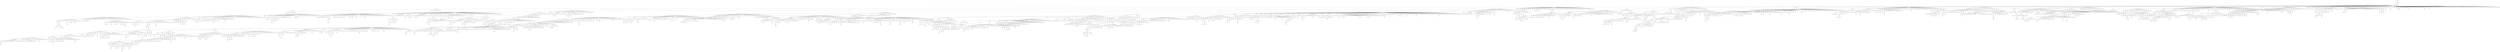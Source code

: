strict graph "" {
	4626 -- 616;
	4626 -- 3248;
	616 -- 4203;
	616 -- 5048;
	4203 -- 5607;
	4203 -- 4091;
	4203 -- 203;
	4203 -- 1131;
	5607 -- 1884;
	5607 -- 773;
	5607 -- 4677;
	5607 -- 1963;
	5607 -- 1853;
	5607 -- 2092;
	5607 -- 3259;
	5607 -- 3139;
	5607 -- 3892;
	5607 -- 4236;
	5607 -- 1438;
	5607 -- 576;
	5607 -- 4644;
	5607 -- 3618;
	5607 -- 2992;
	5607 -- 5787;
	5607 -- 5180;
	5607 -- 254;
	5607 -- 2131;
	5607 -- 1479;
	5607 -- 4957;
	5607 -- 1150;
	5607 -- 3185;
	5607 -- 3900;
	5607 -- 1850;
	5607 -- 3272;
	5607 -- 2211;
	5607 -- 3758;
	5607 -- 2948;
	5607 -- 140;
	5607 -- 4883;
	5607 -- 1192;
	5607 -- 5741;
	5607 -- 4358;
	5607 -- 4272;
	5607 -- 4695;
	5607 -- 864;
	5607 -- 5397;
	5607 -- 4019;
	5607 -- 2687;
	5607 -- 1022;
	5607 -- 2757;
	5607 -- 872;
	5607 -- 935;
	5607 -- 620;
	5607 -- 2750;
	5607 -- 3661;
	5607 -- 465;
	5607 -- 2325;
	5607 -- 3158;
	5607 -- 1866;
	5607 -- 200;
	5607 -- 3317;
	5607 -- 1165;
	5607 -- 2946;
	5607 -- 5671;
	5607 -- 2681;
	5607 -- 1483;
	5607 -- 4949;
	5607 -- 5167;
	5607 -- 7;
	5607 -- 1257;
	5607 -- 442;
	5607 -- 3295;
	5607 -- 1552;
	5607 -- 133;
	5607 -- 5387;
	5607 -- 5559;
	5607 -- 3427;
	5607 -- 170;
	5607 -- 5909;
	5607 -- 3451;
	5607 -- 2170;
	5607 -- 5353;
	5607 -- 3446;
	5607 -- 5207;
	5607 -- 2876;
	5607 -- 5326;
	5607 -- 3358;
	5607 -- 3611;
	5607 -- 4591;
	5607 -- 4814;
	5607 -- 4673;
	5607 -- 4050;
	5607 -- 5367;
	5607 -- 2945;
	5607 -- 587;
	5607 -- 4589;
	5607 -- 1054;
	5607 -- 5514;
	5607 -- 3265;
	5607 -- 1596;
	5607 -- 4797;
	5607 -- 5760;
	5607 -- 5753;
	5607 -- 5259;
	5607 -- 1355;
	5607 -- 4330;
	5607 -- 3540;
	5607 -- 5849;
	5607 -- 1174;
	5607 -- 4197;
	5607 -- 3975;
	5607 -- 2577;
	5607 -- 4765;
	1884 -- 2199;
	1884 -- 5121;
	1884 -- 3974;
	1884 -- 1455;
	1884 -- 193;
	1884 -- 787;
	1884 -- 1497;
	1884 -- 5601;
	1884 -- 2059;
	1884 -- 1067;
	1884 -- 5749;
	1884 -- 3428;
	1884 -- 5118;
	1884 -- 189;
	1884 -- 3599;
	1884 -- 4913;
	1884 -- 1016;
	1884 -- 3907;
	1884 -- 4155;
	1884 -- 1031;
	1884 -- 2476;
	1884 -- 1697;
	1884 -- 4938;
	1884 -- 664;
	1884 -- 1069;
	1884 -- 2512;
	1884 -- 4773;
	1884 -- 5171;
	1884 -- 4884;
	1884 -- 1964;
	1884 -- 1765;
	1884 -- 1647;
	1884 -- 20;
	1884 -- 1266;
	1884 -- 1074;
	1884 -- 2024;
	1884 -- 5267;
	1884 -- 5134;
	1884 -- 5696;
	1884 -- 122;
	1884 -- 5289;
	2199 -- 3956;
	2199 -- 4119;
	2199 -- 5471;
	2199 -- 1653;
	2199 -- 3520;
	2199 -- 81;
	2199 -- 220;
	3956 -- 1443;
	3956 -- 3032;
	3956 -- 4057;
	3956 -- 1033;
	3956 -- 3947;
	5121 -- 4813;
	5121 -- 1109;
	5121 -- 1281;
	5121 -- 2216;
	5121 -- 1164;
	5121 -- 817;
	5121 -- 1949;
	5121 -- 2508;
	5121 -- 2583;
	5121 -- 4754;
	5121 -- 5323;
	5121 -- 5604;
	5121 -- 5773;
	5121 -- 844;
	5121 -- 2222;
	5121 -- 5119;
	5121 -- 1254;
	5121 -- 774;
	5121 -- 2347;
	5121 -- 4128;
	5121 -- 5460;
	4813 -- 5226;
	4813 -- 527;
	4813 -- 2489;
	4813 -- 4222;
	4813 -- 4829;
	4813 -- 871;
	4813 -- 3949;
	4813 -- 5269;
	4813 -- 2285;
	4813 -- 4253;
	4813 -- 4249;
	4813 -- 4740;
	4813 -- 3962;
	4813 -- 4202;
	4813 -- 3222;
	4813 -- 5823;
	4813 -- 477;
	4813 -- 5932;
	4813 -- 4365;
	4813 -- 4152;
	5226 -- 3314;
	5226 -- 3938;
	5226 -- 291;
	5226 -- 658;
	5226 -- 1612;
	5226 -- 2815;
	5226 -- 5125;
	5226 -- 5712;
	5226 -- 1583;
	5226 -- 2722;
	5226 -- 5299;
	5226 -- 1931;
	5226 -- 4449;
	5226 -- 1202;
	5226 -- 3426;
	5226 -- 1021;
	5226 -- 2576;
	5226 -- 5498;
	5226 -- 1221;
	5226 -- 4343;
	5226 -- 4526;
	5226 -- 2478;
	5226 -- 1492;
	5226 -- 1039;
	5226 -- 1742;
	5226 -- 4364;
	5226 -- 2379;
	5226 -- 888;
	5226 -- 2792;
	5226 -- 2669;
	5226 -- 4753;
	5226 -- 3403;
	5226 -- 3195;
	5226 -- 3682;
	5226 -- 2051;
	5226 -- 235;
	5226 -- 1882;
	5226 -- 1881;
	5226 -- 899;
	5226 -- 2305;
	5226 -- 1118;
	5226 -- 4370;
	5226 -- 1477;
	5226 -- 4712;
	5226 -- 300;
	5226 -- 498;
	5226 -- 3420;
	5226 -- 4903;
	3314 -- 3944;
	3314 -- 965;
	3314 -- 4018;
	3314 -- 4242;
	3314 -- 3018;
	3314 -- 1846;
	3314 -- 4855;
	3314 -- 4508;
	3314 -- 4234;
	3314 -- 4207;
	3314 -- 3067;
	3314 -- 4743;
	3314 -- 1319;
	3314 -- 93;
	3314 -- 184;
	3314 -- 716;
	3314 -- 3994;
	3314 -- 3485;
	3314 -- 862;
	3314 -- 4232;
	3314 -- 3304;
	3314 -- 3600;
	3314 -- 2783;
	3314 -- 5810;
	3314 -- 1507;
	3314 -- 209;
	3314 -- 3613;
	3314 -- 2462;
	3944 -- 2691;
	3944 -- 4825;
	3944 -- 3315;
	3944 -- 5106;
	3944 -- 4303;
	3944 -- 1331;
	3944 -- 4692;
	3944 -- 5694;
	3944 -- 2343;
	3944 -- 4129;
	3944 -- 3101;
	3944 -- 4165;
	3944 -- 1388;
	3944 -- 4092;
	3944 -- 4832;
	3944 -- 4796;
	3944 -- 1719;
	3944 -- 3114;
	3944 -- 1035;
	3944 -- 1694;
	3944 -- 3044;
	3944 -- 5287;
	3944 -- 4897;
	3944 -- 3919;
	3944 -- 2791;
	3944 -- 282;
	3944 -- 760;
	3944 -- 5692;
	3944 -- 5237;
	2691 -- 2061;
	2691 -- 2481;
	2691 -- 4697;
	2691 -- 2030;
	2691 -- 3852;
	2691 -- 4470;
	2691 -- 4399;
	2691 -- 4662;
	2691 -- 572;
	2691 -- 21;
	2691 -- 5342;
	2691 -- 681;
	2691 -- 5847;
	2691 -- 1225;
	2691 -- 578;
	2691 -- 1385;
	2691 -- 4063;
	2691 -- 3840;
	2691 -- 4451;
	2691 -- 5887;
	2691 -- 2107;
	2691 -- 1344;
	2691 -- 2907;
	2691 -- 5643;
	2691 -- 5908;
	2691 -- 1757;
	2061 -- 3632;
	2061 -- 1296;
	2061 -- 1350;
	2061 -- 2101;
	2061 -- 456;
	2061 -- 1704;
	2061 -- 801;
	2061 -- 5623;
	2061 -- 2457;
	2061 -- 629;
	2061 -- 610;
	2061 -- 841;
	2061 -- 4163;
	3632 -- 2058;
	773 -- 1739;
	773 -- 352;
	773 -- 4212;
	773 -- 4453;
	773 -- 3162;
	773 -- 4317;
	773 -- 2839;
	773 -- 5840;
	773 -- 3468;
	773 -- 632;
	773 -- 2124;
	773 -- 1940;
	773 -- 4395;
	773 -- 3387;
	773 -- 1160;
	773 -- 4648;
	773 -- 3362;
	773 -- 2593;
	1739 -- 5775;
	1739 -- 1626;
	1739 -- 4073;
	1739 -- 2383;
	1739 -- 3328;
	1739 -- 3976;
	1739 -- 5569;
	5775 -- 2729;
	5775 -- 859;
	5775 -- 2375;
	5775 -- 2355;
	5775 -- 1668;
	5775 -- 3444;
	5775 -- 1775;
	5775 -- 679;
	5775 -- 4214;
	5775 -- 4579;
	5775 -- 312;
	5775 -- 4609;
	5775 -- 4462;
	5775 -- 5800;
	5775 -- 1214;
	5775 -- 1743;
	5775 -- 1080;
	5775 -- 3061;
	2729 -- 741;
	2729 -- 4919;
	2729 -- 3379;
	2729 -- 4489;
	2729 -- 3335;
	2729 -- 3051;
	2729 -- 457;
	2729 -- 5776;
	2729 -- 5023;
	741 -- 1589;
	741 -- 2539;
	741 -- 5539;
	741 -- 2304;
	741 -- 3585;
	741 -- 1387;
	741 -- 5836;
	741 -- 5620;
	741 -- 2694;
	741 -- 2335;
	741 -- 3561;
	741 -- 1060;
	1589 -- 1091;
	1589 -- 5536;
	1589 -- 5898;
	1589 -- 4822;
	1589 -- 4176;
	1589 -- 1547;
	1589 -- 2828;
	1091 -- 5065;
	1109 -- 3363;
	1109 -- 2556;
	1109 -- 4459;
	1109 -- 4072;
	1109 -- 3068;
	1109 -- 3767;
	1109 -- 4288;
	1109 -- 2644;
	1109 -- 4943;
	1109 -- 1869;
	1109 -- 3237;
	1109 -- 4955;
	1109 -- 1186;
	1109 -- 5911;
	3363 -- 1828;
	3363 -- 4368;
	3363 -- 1501;
	3363 -- 794;
	3363 -- 3492;
	3363 -- 5650;
	3363 -- 1754;
	3363 -- 5737;
	3363 -- 619;
	3363 -- 1181;
	3363 -- 1100;
	3363 -- 4540;
	1828 -- 1268;
	1828 -- 2991;
	1828 -- 3303;
	1828 -- 3980;
	1828 -- 375;
	1828 -- 2675;
	1828 -- 3459;
	1828 -- 3982;
	1828 -- 3850;
	1828 -- 4315;
	1828 -- 2433;
	1828 -- 4273;
	1828 -- 3628;
	1828 -- 4817;
	1828 -- 4731;
	1828 -- 3408;
	1828 -- 5143;
	1828 -- 1681;
	1828 -- 2146;
	1828 -- 4559;
	1828 -- 5068;
	1828 -- 4613;
	1828 -- 1025;
	1828 -- 370;
	1828 -- 5300;
	1828 -- 3025;
	1828 -- 3528;
	1828 -- 75;
	1268 -- 4505;
	1268 -- 1075;
	1268 -- 5499;
	1268 -- 2592;
	1268 -- 2969;
	1268 -- 5247;
	1268 -- 5282;
	1268 -- 353;
	1268 -- 2511;
	1268 -- 3669;
	1268 -- 1980;
	1268 -- 3442;
	1268 -- 2311;
	1268 -- 2498;
	1268 -- 3268;
	1268 -- 5543;
	1268 -- 4544;
	1268 -- 4647;
	1268 -- 2239;
	1268 -- 4629;
	1268 -- 3491;
	1268 -- 4146;
	1268 -- 5274;
	1268 -- 4587;
	1268 -- 4643;
	1268 -- 1247;
	1268 -- 4413;
	1268 -- 4685;
	1268 -- 5512;
	4505 -- 3942;
	4505 -- 318;
	4505 -- 16;
	4505 -- 1201;
	4505 -- 4403;
	4505 -- 336;
	4505 -- 4117;
	4505 -- 5255;
	4505 -- 1795;
	4505 -- 2646;
	4505 -- 2385;
	4505 -- 2634;
	4505 -- 5455;
	4505 -- 4279;
	4505 -- 3037;
	4505 -- 1158;
	4505 -- 169;
	4505 -- 2139;
	4505 -- 3588;
	4505 -- 240;
	4505 -- 3404;
	4505 -- 869;
	4505 -- 4690;
	4505 -- 5475;
	4505 -- 673;
	4505 -- 2895;
	4505 -- 5831;
	4505 -- 729;
	4505 -- 5937;
	3942 -- 2388;
	3942 -- 2781;
	3942 -- 752;
	3942 -- 5710;
	3942 -- 2372;
	3942 -- 178;
	3942 -- 1122;
	3942 -- 5316;
	3942 -- 5078;
	3942 -- 2250;
	3942 -- 5631;
	3942 -- 4189;
	2388 -- 5403;
	2388 -- 5783;
	2388 -- 867;
	2388 -- 5895;
	2388 -- 1364;
	2388 -- 536;
	2388 -- 1867;
	2388 -- 3786;
	2388 -- 5638;
	2388 -- 4504;
	2388 -- 3056;
	2388 -- 982;
	2388 -- 3482;
	2388 -- 2961;
	2388 -- 482;
	2388 -- 652;
	2388 -- 2570;
	2388 -- 12;
	2388 -- 5673;
	5403 -- 3596;
	5403 -- 1196;
	5403 -- 1020;
	5403 -- 2874;
	5403 -- 229;
	5403 -- 5087;
	5403 -- 3333;
	5403 -- 2784;
	5403 -- 1564;
	5403 -- 2833;
	5403 -- 3782;
	5403 -- 2943;
	5403 -- 1937;
	5403 -- 3580;
	3596 -- 943;
	3596 -- 3709;
	3596 -- 218;
	3596 -- 5084;
	3596 -- 398;
	3596 -- 5433;
	3596 -- 5339;
	3596 -- 3082;
	3596 -- 1616;
	3596 -- 1506;
	3596 -- 2464;
	943 -- 1891;
	943 -- 2756;
	943 -- 5606;
	943 -- 5335;
	943 -- 1384;
	943 -- 3787;
	943 -- 5885;
	943 -- 2306;
	943 -- 3207;
	943 -- 1006;
	943 -- 3809;
	943 -- 256;
	943 -- 3112;
	943 -- 2509;
	943 -- 2630;
	943 -- 2772;
	943 -- 3792;
	943 -- 299;
	943 -- 5585;
	943 -- 1580;
	943 -- 4874;
	943 -- 747;
	943 -- 1873;
	943 -- 1478;
	943 -- 310;
	1891 -- 2560;
	1891 -- 2934;
	1891 -- 1641;
	1891 -- 2406;
	1891 -- 3697;
	1891 -- 1394;
	1891 -- 903;
	1891 -- 5306;
	1891 -- 1413;
	1891 -- 2682;
	1891 -- 4396;
	1891 -- 204;
	1891 -- 4067;
	1891 -- 4049;
	1891 -- 5374;
	1891 -- 5382;
	1891 -- 4621;
	1891 -- 1941;
	1891 -- 5173;
	1891 -- 205;
	1891 -- 3819;
	1891 -- 4291;
	1891 -- 560;
	1891 -- 5711;
	1891 -- 4873;
	1891 -- 1561;
	1891 -- 5464;
	1891 -- 3853;
	1891 -- 3144;
	1891 -- 4162;
	1891 -- 1900;
	1891 -- 4896;
	1891 -- 1371;
	1891 -- 5947;
	1891 -- 5101;
	1891 -- 5123;
	1891 -- 53;
	1891 -- 3594;
	2560 -- 469;
	2560 -- 3267;
	2560 -- 4937;
	2560 -- 4028;
	2560 -- 4571;
	469 -- 1671;
	469 -- 1238;
	469 -- 2011;
	469 -- 4924;
	469 -- 2037;
	469 -- 3516;
	469 -- 4987;
	469 -- 5521;
	469 -- 321;
	469 -- 2532;
	469 -- 3745;
	1671 -- 4963;
	1671 -- 5745;
	1671 -- 3500;
	1671 -- 1199;
	1671 -- 926;
	1671 -- 5372;
	1671 -- 3477;
	4963 -- 2103;
	4963 -- 3450;
	4963 -- 2162;
	4963 -- 431;
	4963 -- 1059;
	4963 -- 1600;
	4963 -- 5035;
	4963 -- 5186;
	4963 -- 3376;
	2103 -- 677;
	2103 -- 5440;
	2103 -- 2701;
	2103 -- 4093;
	2103 -- 3724;
	2103 -- 5535;
	677 -- 1024;
	677 -- 345;
	677 -- 4375;
	677 -- 1307;
	677 -- 4914;
	677 -- 2624;
	677 -- 806;
	677 -- 5441;
	677 -- 1464;
	677 -- 1555;
	677 -- 5780;
	677 -- 405;
	677 -- 459;
	677 -- 5006;
	677 -- 2169;
	677 -- 4432;
	2556 -- 727;
	2556 -- 1899;
	2556 -- 2846;
	2556 -- 1050;
	2556 -- 2800;
	2556 -- 2825;
	2556 -- 4456;
	2556 -- 1220;
	2556 -- 3137;
	2556 -- 1695;
	2556 -- 2236;
	2556 -- 5793;
	2556 -- 192;
	2556 -- 3983;
	2556 -- 3936;
	2556 -- 2209;
	2556 -- 1696;
	2556 -- 3627;
	2556 -- 3523;
	2556 -- 5162;
	2556 -- 5263;
	2556 -- 2295;
	2556 -- 554;
	2556 -- 2361;
	2556 -- 2134;
	2556 -- 350;
	2556 -- 3406;
	2556 -- 3350;
	2556 -- 582;
	2556 -- 525;
	2556 -- 1907;
	2556 -- 5877;
	2556 -- 4720;
	2556 -- 2742;
	2556 -- 614;
	2556 -- 4485;
	2556 -- 3762;
	2556 -- 4085;
	2556 -- 1325;
	2556 -- 1922;
	2556 -- 1352;
	2556 -- 5305;
	2556 -- 2056;
	2556 -- 2950;
	2556 -- 2731;
	2556 -- 5308;
	2556 -- 1790;
	2556 -- 2826;
	2556 -- 3667;
	2556 -- 1123;
	2556 -- 409;
	2556 -- 5206;
	2556 -- 1575;
	2556 -- 3989;
	2556 -- 491;
	2556 -- 618;
	2556 -- 1738;
	2556 -- 1971;
	2556 -- 3365;
	2556 -- 3751;
	2556 -- 1393;
	2556 -- 5554;
	2556 -- 2302;
	2556 -- 3664;
	2556 -- 2238;
	2556 -- 1862;
	2556 -- 2029;
	2556 -- 5096;
	2556 -- 77;
	2556 -- 1402;
	2556 -- 5307;
	2556 -- 2996;
	2556 -- 1741;
	2556 -- 1598;
	2556 -- 4436;
	2556 -- 5930;
	2556 -- 3493;
	727 -- 3763;
	727 -- 3049;
	727 -- 3407;
	727 -- 1919;
	3763 -- 1245;
	3763 -- 5292;
	3763 -- 3824;
	3763 -- 1513;
	3763 -- 1070;
	3763 -- 1289;
	3763 -- 815;
	3763 -- 277;
	3763 -- 3402;
	3763 -- 128;
	3763 -- 3308;
	3763 -- 2362;
	3763 -- 4008;
	3763 -- 4498;
	3763 -- 501;
	3763 -- 1210;
	3763 -- 2639;
	1245 -- 1347;
	1245 -- 3465;
	1245 -- 2259;
	1245 -- 1684;
	1245 -- 5138;
	1245 -- 824;
	1245 -- 2390;
	1245 -- 595;
	1245 -- 208;
	1245 -- 3675;
	1245 -- 3398;
	1245 -- 298;
	1245 -- 1304;
	1245 -- 3541;
	1245 -- 1517;
	1245 -- 2745;
	1245 -- 4602;
	1245 -- 5494;
	1245 -- 1005;
	1245 -- 4980;
	1245 -- 1256;
	1245 -- 1376;
	1245 -- 2490;
	1245 -- 492;
	1245 -- 5063;
	1245 -- 941;
	1245 -- 5182;
	1245 -- 1818;
	1245 -- 4715;
	1245 -- 4885;
	1245 -- 2201;
	1245 -- 5724;
	1245 -- 5211;
	1245 -- 2869;
	1245 -- 245;
	1347 -- 139;
	1347 -- 4238;
	1347 -- 1887;
	1347 -- 1277;
	1347 -- 2165;
	1347 -- 1112;
	1347 -- 3785;
	5292 -- 502;
	5292 -- 5829;
	5292 -- 4397;
	5292 -- 3834;
	5292 -- 2861;
	5292 -- 5757;
	5292 -- 2827;
	3938 -- 1627;
	3938 -- 2816;
	3938 -- 1475;
	3938 -- 2404;
	3938 -- 1418;
	3938 -- 1783;
	3938 -- 2046;
	3938 -- 1082;
	3938 -- 1750;
	3938 -- 3711;
	3938 -- 3090;
	3938 -- 4951;
	3938 -- 3887;
	3938 -- 1996;
	3938 -- 1358;
	3938 -- 5009;
	3938 -- 1556;
	3938 -- 5541;
	3938 -- 3948;
	3938 -- 5902;
	3938 -- 454;
	3938 -- 5595;
	3938 -- 3071;
	3938 -- 2671;
	3938 -- 3597;
	3938 -- 5344;
	3938 -- 3097;
	3938 -- 4286;
	3938 -- 1532;
	3938 -- 4594;
	3938 -- 3714;
	3938 -- 249;
	3938 -- 186;
	3938 -- 1525;
	1627 -- 5538;
	1627 -- 3006;
	1627 -- 5524;
	1627 -- 486;
	1627 -- 2799;
	1627 -- 5115;
	1899 -- 2230;
	1899 -- 4190;
	1899 -- 808;
	1899 -- 541;
	2230 -- 4068;
	2230 -- 5467;
	2230 -- 886;
	2230 -- 5442;
	2230 -- 2598;
	2230 -- 5779;
	2230 -- 4738;
	2230 -- 4517;
	2230 -- 188;
	2230 -- 3034;
	4068 -- 391;
	4068 -- 590;
	4068 -- 5556;
	4068 -- 2924;
	4068 -- 3556;
	4068 -- 1219;
	4068 -- 4000;
	4068 -- 2670;
	4068 -- 290;
	4068 -- 4787;
	4068 -- 5396;
	4068 -- 112;
	4068 -- 2574;
	4068 -- 855;
	4068 -- 2698;
	4068 -- 4983;
	4068 -- 1474;
	4068 -- 4186;
	4068 -- 765;
	4068 -- 2326;
	4068 -- 2808;
	391 -- 5636;
	391 -- 640;
	391 -- 1088;
	5636 -- 250;
	5636 -- 4250;
	5636 -- 1666;
	5636 -- 1761;
	5636 -- 1473;
	5636 -- 3877;
	5636 -- 5789;
	5636 -- 660;
	250 -- 3107;
	250 -- 688;
	250 -- 3815;
	250 -- 4588;
	250 -- 43;
	3974 -- 3862;
	4677 -- 5865;
	4677 -- 3584;
	4677 -- 5503;
	2934 -- 5511;
	2934 -- 5414;
	2934 -- 4881;
	5511 -- 1740;
	5511 -- 5526;
	5511 -- 388;
	5511 -- 4509;
	5511 -- 717;
	5511 -- 1324;
	5511 -- 462;
	1740 -- 474;
	1740 -- 4649;
	1740 -- 4948;
	474 -- 4518;
	4825 -- 768;
	4825 -- 4388;
	4825 -- 5029;
	4825 -- 3411;
	4825 -- 5205;
	4825 -- 1156;
	4825 -- 714;
	4825 -- 2685;
	4825 -- 1047;
	4825 -- 1939;
	4825 -- 4741;
	4825 -- 1340;
	2481 -- 2864;
	291 -- 1618;
	1618 -- 1736;
	1736 -- 4381;
	1736 -- 1860;
	1736 -- 1670;
	1736 -- 1530;
	1736 -- 1200;
	1963 -- 4608;
	1963 -- 5873;
	1963 -- 2409;
	1963 -- 3906;
	1963 -- 5402;
	1963 -- 39;
	1963 -- 2168;
	1963 -- 4570;
	1963 -- 2662;
	1963 -- 5629;
	1963 -- 2074;
	1963 -- 3238;
	1963 -- 5882;
	1963 -- 4538;
	1963 -- 4017;
	1963 -- 5235;
	1963 -- 2315;
	1963 -- 1248;
	1963 -- 939;
	1963 -- 2922;
	1963 -- 3726;
	1963 -- 558;
	1963 -- 3310;
	1963 -- 3903;
	1963 -- 2099;
	1963 -- 1688;
	1963 -- 436;
	1963 -- 2377;
	1963 -- 4782;
	1963 -- 1128;
	1963 -- 740;
	1963 -- 2612;
	1963 -- 2317;
	1963 -- 710;
	1963 -- 2364;
	1963 -- 5016;
	4608 -- 893;
	4608 -- 157;
	4608 -- 2128;
	4608 -- 2080;
	4608 -- 1799;
	4608 -- 4467;
	4608 -- 3940;
	4608 -- 5742;
	4608 -- 1718;
	4608 -- 44;
	4608 -- 2831;
	4608 -- 4026;
	4608 -- 5718;
	4608 -- 3823;
	4608 -- 924;
	4608 -- 1535;
	4608 -- 5273;
	4608 -- 83;
	4608 -- 4020;
	4608 -- 1559;
	4608 -- 750;
	4608 -- 5358;
	4608 -- 1807;
	4608 -- 2957;
	4608 -- 4560;
	4608 -- 5582;
	4608 -- 1679;
	4608 -- 1539;
	4608 -- 2994;
	4608 -- 811;
	4608 -- 4350;
	4608 -- 676;
	4608 -- 1463;
	4608 -- 1044;
	4608 -- 1722;
	4608 -- 2678;
	4608 -- 3205;
	4608 -- 4939;
	4608 -- 5872;
	4608 -- 4391;
	4608 -- 5340;
	4608 -- 3855;
	4608 -- 3166;
	4608 -- 612;
	4608 -- 5848;
	4608 -- 3302;
	4608 -- 1780;
	4608 -- 42;
	893 -- 4636;
	893 -- 1003;
	893 -- 5228;
	893 -- 4549;
	893 -- 3653;
	893 -- 4661;
	893 -- 2865;
	893 -- 3951;
	893 -- 4878;
	893 -- 123;
	893 -- 5699;
	893 -- 1124;
	893 -- 2397;
	893 -- 4257;
	893 -- 4916;
	893 -- 532;
	893 -- 5691;
	893 -- 2294;
	4636 -- 981;
	981 -- 4101;
	981 -- 851;
	981 -- 2930;
	981 -- 5022;
	4101 -- 1758;
	4101 -- 3424;
	4101 -- 3509;
	4101 -- 2520;
	4101 -- 4052;
	4101 -- 3225;
	4101 -- 540;
	590 -- 4882;
	590 -- 1484;
	3824 -- 655;
	5829 -- 1042;
	5829 -- 2764;
	5829 -- 1847;
	5829 -- 3890;
	5829 -- 4574;
	5829 -- 1338;
	5829 -- 3452;
	5829 -- 5276;
	1853 -- 4565;
	1853 -- 4702;
	1853 -- 2089;
	1853 -- 1193;
	1853 -- 4263;
	1853 -- 4718;
	1853 -- 383;
	1853 -- 2301;
	1853 -- 3689;
	1853 -- 2021;
	1853 -- 2889;
	1853 -- 4333;
	1853 -- 2551;
	1853 -- 478;
	4565 -- 553;
	4565 -- 5361;
	4565 -- 756;
	4565 -- 1241;
	4565 -- 5640;
	4565 -- 2546;
	553 -- 5739;
	553 -- 1386;
	553 -- 790;
	553 -- 697;
	5739 -- 1662;
	5739 -- 2741;
	5739 -- 928;
	5739 -- 3360;
	5739 -- 4849;
	5739 -- 308;
	5739 -- 2911;
	5739 -- 397;
	5783 -- 1720;
	3424 -- 4417;
	3424 -- 5294;
	3424 -- 488;
	3424 -- 2929;
	3424 -- 5010;
	3424 -- 1578;
	3424 -- 4309;
	3424 -- 4906;
	3424 -- 987;
	4417 -- 99;
	4417 -- 1926;
	4417 -- 1791;
	4417 -- 289;
	99 -- 1212;
	99 -- 848;
	99 -- 631;
	1212 -- 148;
	1212 -- 3901;
	1212 -- 329;
	1212 -- 3108;
	1212 -- 4414;
	1212 -- 2144;
	1212 -- 4618;
	1212 -- 4651;
	2846 -- 5462;
	2846 -- 3708;
	2846 -- 4106;
	2846 -- 4694;
	2846 -- 1746;
	2846 -- 2484;
	2846 -- 1652;
	5462 -- 4401;
	1050 -- 158;
	1050 -- 2212;
	1050 -- 763;
	158 -- 1619;
	352 -- 5213;
	352 -- 3188;
	352 -- 978;
	5213 -- 2740;
	5213 -- 2435;
	5213 -- 5945;
	5213 -- 5365;
	5213 -- 1470;
	5213 -- 2854;
	5213 -- 1482;
	2740 -- 317;
	2740 -- 2748;
	2740 -- 2337;
	2740 -- 585;
	2740 -- 2920;
	2740 -- 2196;
	2740 -- 4893;
	2740 -- 2837;
	317 -- 5838;
	2092 -- 4732;
	2092 -- 4593;
	2092 -- 4708;
	2092 -- 2916;
	2092 -- 3916;
	2092 -- 3578;
	2092 -- 857;
	2092 -- 5934;
	2092 -- 5302;
	2092 -- 4892;
	2092 -- 3458;
	2092 -- 1878;
	2092 -- 5771;
	2092 -- 4141;
	2092 -- 3821;
	2092 -- 3172;
	4732 -- 4295;
	4732 -- 2064;
	4732 -- 953;
	4732 -- 1764;
	4732 -- 5067;
	4732 -- 900;
	4295 -- 5161;
	5161 -- 5925;
	527 -- 1078;
	527 -- 4452;
	527 -- 5477;
	527 -- 2129;
	527 -- 5384;
	527 -- 2309;
	527 -- 5689;
	527 -- 3817;
	1078 -- 5495;
	1078 -- 1581;
	1078 -- 3793;
	1078 -- 2944;
	1078 -- 5681;
	1078 -- 1189;
	1078 -- 3399;
	1078 -- 4283;
	5495 -- 3568;
	5495 -- 3143;
	5495 -- 5317;
	5495 -- 2591;
	5495 -- 3373;
	3568 -- 5444;
	3568 -- 4839;
	3568 -- 364;
	3568 -- 332;
	3568 -- 4184;
	3568 -- 1894;
	3568 -- 5732;
	3568 -- 734;
	3568 -- 4260;
	4388 -- 5825;
	4388 -- 2187;
	4388 -- 40;
	4388 -- 3736;
	4388 -- 5679;
	4388 -- 905;
	4388 -- 2025;
	4388 -- 812;
	5825 -- 1007;
	5825 -- 5236;
	5825 -- 5153;
	5825 -- 778;
	5825 -- 275;
	5825 -- 3567;
	5825 -- 2908;
	5825 -- 3805;
	5825 -- 5080;
	5825 -- 5028;
	5825 -- 2276;
	5825 -- 1500;
	5825 -- 638;
	1007 -- 738;
	4368 -- 2333;
	4368 -- 5245;
	4368 -- 2770;
	4368 -- 5551;
	4368 -- 2703;
	4368 -- 3134;
	4368 -- 1053;
	4368 -- 2501;
	4368 -- 3021;
	2333 -- 2067;
	2333 -- 3801;
	2333 -- 1276;
	2333 -- 4178;
	2333 -- 3093;
	2333 -- 3845;
	2333 -- 4105;
	2333 -- 3017;
	2333 -- 4973;
	2333 -- 3440;
	2333 -- 2887;
	2333 -- 511;
	5556 -- 5102;
	5556 -- 3381;
	5556 -- 377;
	5556 -- 845;
	5556 -- 5826;
	5556 -- 4359;
	5606 -- 996;
	5606 -- 770;
	5606 -- 2150;
	5606 -- 2871;
	5606 -- 1611;
	5606 -- 3330;
	5606 -- 1252;
	5606 -- 4968;
	5606 -- 5587;
	5606 -- 2208;
	996 -- 3236;
	996 -- 5338;
	996 -- 3145;
	3236 -- 2320;
	2320 -- 1310;
	3259 -- 2851;
	3259 -- 5094;
	3259 -- 1095;
	3259 -- 5657;
	3259 -- 268;
	3259 -- 5008;
	3259 -- 236;
	3259 -- 821;
	3259 -- 4681;
	3259 -- 984;
	3259 -- 784;
	3259 -- 1901;
	3259 -- 3035;
	3259 -- 4622;
	3259 -- 515;
	3259 -- 5271;
	3259 -- 5663;
	3259 -- 417;
	3259 -- 2402;
	3259 -- 5159;
	3259 -- 2068;
	3259 -- 3282;
	3259 -- 2491;
	3259 -- 5146;
	3259 -- 230;
	3259 -- 2859;
	3259 -- 628;
	3259 -- 2035;
	3259 -- 2145;
	3259 -- 5854;
	3259 -- 4805;
	3259 -- 3685;
	3259 -- 1902;
	3259 -- 830;
	3259 -- 5380;
	3259 -- 5597;
	3259 -- 429;
	3259 -- 1182;
	3259 -- 3400;
	3259 -- 902;
	3259 -- 584;
	3259 -- 1314;
	3259 -- 4325;
	3259 -- 3522;
	2851 -- 5166;
	2851 -- 24;
	2851 -- 4934;
	2851 -- 4603;
	2851 -- 1421;
	5166 -- 5437;
	5166 -- 325;
	5166 -- 3744;
	5166 -- 1096;
	5166 -- 2506;
	5166 -- 604;
	5166 -- 107;
	5166 -- 2832;
	5166 -- 5875;
	5166 -- 5279;
	5166 -- 3301;
	5166 -- 1522;
	5166 -- 1280;
	5166 -- 5852;
	5166 -- 3668;
	5166 -- 439;
	5166 -- 3055;
	5166 -- 3993;
	5166 -- 2568;
	5166 -- 3605;
	5166 -- 5808;
	5166 -- 4010;
	5166 -- 3924;
	5166 -- 3899;
	5166 -- 4632;
	5166 -- 1974;
	5166 -- 2220;
	5166 -- 2284;
	5166 -- 121;
	5166 -- 483;
	5166 -- 5443;
	5166 -- 1339;
	5437 -- 1863;
	2800 -- 2683;
	2800 -- 1183;
	2683 -- 853;
	2683 -- 28;
	2683 -- 5053;
	2683 -- 1104;
	2683 -- 4341;
	2683 -- 514;
	853 -- 2885;
	853 -- 4799;
	853 -- 1572;
	4190 -- 2349;
	4190 -- 3967;
	4190 -- 378;
	4190 -- 1533;
	4190 -- 948;
	4190 -- 4394;
	4190 -- 61;
	4190 -- 3344;
	4190 -- 5412;
	4190 -- 3393;
	4190 -- 2531;
	4190 -- 3686;
	4190 -- 2999;
	4190 -- 1373;
	2349 -- 1511;
	965 -- 5083;
	4593 -- 2535;
	4593 -- 5928;
	2535 -- 2371;
	2535 -- 5002;
	2535 -- 4346;
	2535 -- 5426;
	2535 -- 1712;
	2535 -- 334;
	2535 -- 466;
	2535 -- 2841;
	2535 -- 4730;
	2371 -- 5265;
	2371 -- 1468;
	2371 -- 5278;
	2371 -- 3908;
	2371 -- 5015;
	2371 -- 5798;
	2371 -- 5163;
	2371 -- 2127;
	2371 -- 894;
	2371 -- 5072;
	2371 -- 3743;
	2371 -- 5621;
	2371 -- 4721;
	5265 -- 328;
	3465 -- 1246;
	3315 -- 2140;
	2140 -- 3231;
	2140 -- 1777;
	2140 -- 703;
	2140 -- 2419;
	4708 -- 1538;
	4708 -- 4080;
	4708 -- 430;
	4708 -- 1234;
	4708 -- 5264;
	4708 -- 5855;
	4708 -- 874;
	4708 -- 522;
	4708 -- 908;
	4708 -- 5376;
	4708 -- 2494;
	4708 -- 5828;
	4708 -- 3883;
	4708 -- 2182;
	4708 -- 2891;
	4708 -- 5244;
	4708 -- 3346;
	4708 -- 311;
	4708 -- 4088;
	4708 -- 5169;
	2375 -- 2096;
	2375 -- 2843;
	2375 -- 2122;
	2375 -- 556;
	2375 -- 3625;
	2375 -- 2113;
	2375 -- 3604;
	2375 -- 1632;
	2096 -- 1129;
	1129 -- 4308;
	5245 -- 150;
	5245 -- 5763;
	5245 -- 657;
	5245 -- 1864;
	5245 -- 4229;
	5245 -- 2398;
	5245 -- 159;
	5245 -- 1077;
	5245 -- 4472;
	5245 -- 4032;
	5245 -- 4604;
	5245 -- 3988;
	5245 -- 1604;
	5245 -- 1451;
	5245 -- 5853;
	5245 -- 4563;
	5245 -- 5899;
	5245 -- 2451;
	5245 -- 1918;
	5245 -- 1714;
	5245 -- 2976;
	5245 -- 2356;
	5245 -- 3394;
	5245 -- 1116;
	5245 -- 4149;
	5245 -- 2549;
	5245 -- 1038;
	150 -- 5458;
	150 -- 5839;
	150 -- 2232;
	150 -- 1197;
	150 -- 3609;
	150 -- 5421;
	5458 -- 4898;
	5458 -- 4187;
	5458 -- 802;
	5458 -- 91;
	5458 -- 4478;
	5458 -- 1495;
	5458 -- 5246;
	3303 -- 2760;
	3303 -- 1272;
	3303 -- 510;
	3303 -- 4420;
	3303 -- 1115;
	3303 -- 2524;
	3303 -- 4228;
	3303 -- 4758;
	3303 -- 5704;
	3303 -- 4392;
	3303 -- 4915;
	2760 -- 4981;
	2760 -- 1912;
	2760 -- 1701;
	2760 -- 3559;
	2760 -- 3300;
	2760 -- 4301;
	2760 -- 1224;
	2760 -- 4764;
	2760 -- 1392;
	2760 -- 1592;
	2760 -- 1287;
	2760 -- 1822;
	2760 -- 3610;
	2760 -- 3396;
	2760 -- 2137;
	2760 -- 3312;
	2760 -- 3375;
	2760 -- 667;
	4981 -- 4361;
	4981 -- 1211;
	4981 -- 5827;
	1501 -- 4349;
	1501 -- 4337;
	1501 -- 783;
	1501 -- 2221;
	16 -- 580;
	1075 -- 2547;
	1075 -- 1979;
	2547 -- 437;
	2547 -- 642;
	437 -- 4836;
	437 -- 5131;
	437 -- 3795;
	5873 -- 2063;
	5873 -- 3563;
	5873 -- 5548;
	5873 -- 4831;
	5873 -- 323;
	2063 -- 523;
	2063 -- 3499;
	2063 -- 223;
	523 -- 4412;
	523 -- 919;
	523 -- 1426;
	5094 -- 4138;
	5094 -- 5410;
	5094 -- 1925;
	5094 -- 826;
	5094 -- 1620;
	5094 -- 51;
	5094 -- 1213;
	5094 -- 3023;
	5094 -- 2588;
	5094 -- 2900;
	5094 -- 745;
	5094 -- 3215;
	5094 -- 5198;
	5094 -- 3656;
	2916 -- 569;
	2916 -- 3718;
	2916 -- 3386;
	2916 -- 4247;
	2916 -- 5319;
	2916 -- 3592;
	2916 -- 2020;
	2916 -- 337;
	2916 -- 1429;
	2916 -- 3249;
	2916 -- 1273;
	2187 -- 5922;
	2187 -- 5645;
	2187 -- 5651;
	2187 -- 5001;
	2187 -- 771;
	2187 -- 3495;
	2187 -- 4428;
	3139 -- 4448;
	3139 -- 4292;
	4448 -- 4777;
	4448 -- 5540;
	4448 -- 5782;
	4448 -- 1657;
	4448 -- 1300;
	4448 -- 3663;
	4448 -- 3345;
	4448 -- 2541;
	4448 -- 2432;
	4448 -- 499;
	4448 -- 87;
	4448 -- 2228;
	4448 -- 1883;
	4448 -- 3587;
	4448 -- 3847;
	4448 -- 2264;
	4448 -- 2848;
	4448 -- 2039;
	4448 -- 4965;
	4448 -- 3953;
	4448 -- 1311;
	4448 -- 3871;
	4448 -- 3276;
	1581 -- 5178;
	1581 -- 3518;
	1581 -- 3341;
	1581 -- 3131;
	1581 -- 3754;
	1581 -- 5389;
	1581 -- 272;
	1581 -- 5813;
	1581 -- 3285;
	1581 -- 1173;
	1581 -- 1992;
	1581 -- 5801;
	1581 -- 3244;
	5178 -- 539;
	5178 -- 1485;
	5178 -- 1976;
	539 -- 834;
	539 -- 5381;
	539 -- 3235;
	539 -- 1829;
	539 -- 5315;
	834 -- 5303;
	834 -- 2758;
	834 -- 2850;
	5303 -- 5770;
	5303 -- 2536;
	1475 -- 5039;
	5039 -- 895;
	5039 -- 3757;
	895 -- 1037;
	1037 -- 4932;
	5745 -- 1375;
	5745 -- 5717;
	5745 -- 807;
	1095 -- 2006;
	1095 -- 4421;
	1095 -- 1262;
	1095 -- 5251;
	1095 -- 2226;
	2006 -- 3434;
	2006 -- 1573;
	2006 -- 2307;
	2006 -- 956;
	2006 -- 392;
	2006 -- 3673;
	3434 -- 307;
	3434 -- 3447;
	3434 -- 4145;
	3434 -- 1643;
	3434 -- 1972;
	3434 -- 2812;
	3434 -- 2065;
	3434 -- 2331;
	3434 -- 5547;
	3434 -- 3713;
	3434 -- 5370;
	4459 -- 3106;
	2406 -- 4860;
	2406 -- 1097;
	2406 -- 1410;
	2406 -- 896;
	2406 -- 5436;
	2406 -- 2955;
	2406 -- 1244;
	2406 -- 1549;
	2406 -- 2673;
	2406 -- 5709;
	2406 -- 963;
	2406 -- 2461;
	2406 -- 3456;
	2406 -- 3370;
	4860 -- 3633;
	4860 -- 906;
	4860 -- 3641;
	4860 -- 1379;
	4860 -- 1040;
	4860 -- 3251;
	4860 -- 1920;
	4860 -- 2123;
	4860 -- 5392;
	4860 -- 3182;
	4860 -- 2231;
	4860 -- 2892;
	4860 -- 4611;
	4860 -- 1502;
	4860 -- 3439;
	4860 -- 1827;
	4860 -- 1323;
	4860 -- 758;
	4860 -- 5562;
	3633 -- 3688;
	3633 -- 106;
	3633 -- 4804;
	3633 -- 3389;
	3633 -- 2664;
	3633 -- 4219;
	3633 -- 55;
	3633 -- 4043;
	3633 -- 3147;
	3633 -- 5472;
	3633 -- 5400;
	3633 -- 1731;
	3633 -- 2717;
	3633 -- 5942;
	3633 -- 4406;
	3688 -- 3323;
	3688 -- 145;
	3688 -- 662;
	3688 -- 2149;
	3688 -- 1888;
	3688 -- 2344;
	3688 -- 3356;
	3688 -- 3870;
	3688 -- 1101;
	3688 -- 1434;
	3688 -- 4051;
	3688 -- 4858;
	3688 -- 3806;
	3688 -- 4416;
	5499 -- 4656;
	5499 -- 3083;
	5499 -- 4130;
	4656 -- 1121;
	4421 -- 782;
	4421 -- 476;
	4421 -- 3645;
	4421 -- 1537;
	782 -- 1661;
	782 -- 3651;
	782 -- 3684;
	782 -- 1874;
	782 -- 5857;
	782 -- 5052;
	782 -- 1527;
	4250 -- 4268;
	4250 -- 4961;
	4250 -- 1142;
	4250 -- 3614;
	4268 -- 954;
	4268 -- 5218;
	4268 -- 4161;
	954 -- 1348;
	954 -- 2430;
	1348 -- 914;
	1348 -- 3052;
	1348 -- 2242;
	375 -- 2424;
	375 -- 4679;
	1513 -- 4481;
	1513 -- 2822;
	1513 -- 2659;
	1513 -- 712;
	1513 -- 4888;
	1513 -- 2241;
	4481 -- 4762;
	4481 -- 1631;
	4481 -- 4709;
	4481 -- 4352;
	4481 -- 2975;
	4481 -- 1279;
	4481 -- 4658;
	4481 -- 2225;
	4481 -- 1250;
	4481 -- 929;
	4481 -- 646;
	4481 -- 4058;
	4481 -- 1955;
	4481 -- 5231;
	4481 -- 4922;
	4481 -- 3359;
	4481 -- 1064;
	4481 -- 3043;
	4481 -- 4246;
	4481 -- 5648;
	4481 -- 1994;
	4481 -- 2332;
	4481 -- 3603;
	4481 -- 108;
	4762 -- 1987;
	4762 -- 1000;
	4762 -- 3164;
	4762 -- 4952;
	4762 -- 3098;
	1987 -- 626;
	1987 -- 1353;
	1987 -- 4173;
	1987 -- 4624;
	1987 -- 5565;
	1987 -- 3849;
	1987 -- 1810;
	1987 -- 4262;
	1987 -- 3527;
	1987 -- 1278;
	1987 -- 1512;
	626 -- 2993;
	626 -- 2183;
	626 -- 4789;
	626 -- 1457;
	626 -- 931;
	40 -- 5242;
	40 -- 5216;
	40 -- 4704;
	40 -- 119;
	40 -- 1351;
	40 -- 3570;
	40 -- 5066;
	40 -- 5719;
	40 -- 3367;
	40 -- 3201;
	40 -- 1930;
	40 -- 2138;
	40 -- 5796;
	4236 -- 3905;
	4236 -- 3464;
	4236 -- 1983;
	4236 -- 1258;
	4236 -- 2049;
	4236 -- 2405;
	4236 -- 3269;
	4236 -- 4838;
	4236 -- 363;
	4236 -- 4306;
	4236 -- 3065;
	4236 -- 4969;
	4236 -- 1982;
	4236 -- 2868;
	4236 -- 2605;
	4236 -- 3046;
	4236 -- 3943;
	4236 -- 4483;
	4236 -- 5091;
	4236 -- 1346;
	3905 -- 552;
	3905 -- 2164;
	3905 -- 4724;
	3905 -- 2966;
	3905 -- 4543;
	3499 -- 3467;
	3499 -- 5217;
	3467 -- 3250;
	3250 -- 2203;
	3250 -- 444;
	3250 -- 5682;
	2592 -- 4895;
	2592 -- 5070;
	2592 -- 35;
	2592 -- 2702;
	2592 -- 2753;
	2592 -- 4917;
	4895 -- 1898;
	1898 -- 1885;
	5444 -- 4997;
	5444 -- 3740;
	5444 -- 4742;
	5444 -- 3364;
	5444 -- 3738;
	5444 -- 480;
	5444 -- 5310;
	5444 -- 2720;
	5444 -- 1447;
	5444 -- 1599;
	5444 -- 1977;
	906 -- 2034;
	906 -- 1302;
	906 -- 2116;
	906 -- 5114;
	906 -- 2073;
	906 -- 4009;
	906 -- 5683;
	906 -- 4936;
	2034 -- 3678;
	2034 -- 368;
	3901 -- 4180;
	3901 -- 313;
	3901 -- 3041;
	4180 -- 4761;
	4761 -- 995;
	4761 -- 3602;
	995 -- 1518;
	995 -- 5492;
	1631 -- 1229;
	1631 -- 4270;
	1229 -- 3958;
	3958 -- 1875;
	3958 -- 4567;
	3958 -- 2014;
	1875 -- 3122;
	1875 -- 3681;
	1875 -- 3624;
	1875 -- 4854;
	3122 -- 1788;
	3122 -- 3175;
	3122 -- 5633;
	3122 -- 5378;
	3122 -- 3950;
	1788 -- 3111;
	1788 -- 991;
	1788 -- 1242;
	3111 -- 3964;
	1925 -- 494;
	1925 -- 4820;
	1925 -- 2777;
	2764 -- 780;
	780 -- 5190;
	780 -- 1383;
	2825 -- 1062;
	5106 -- 822;
	1097 -- 2575;
	1097 -- 2737;
	1097 -- 1430;
	1097 -- 1486;
	1097 -- 5168;
	1097 -- 2340;
	1097 -- 2095;
	1097 -- 1667;
	5928 -- 647;
	5928 -- 1098;
	5928 -- 5676;
	5928 -- 2980;
	5928 -- 135;
	5928 -- 2585;
	4644 -- 243;
	4644 -- 2894;
	4644 -- 472;
	4456 -- 4226;
	4456 -- 248;
	4456 -- 5144;
	4456 -- 3884;
	4456 -- 5142;
	1220 -- 593;
	593 -- 3091;
	593 -- 3904;
	593 -- 92;
	593 -- 1057;
	593 -- 1315;
	593 -- 4706;
	593 -- 1162;
	593 -- 2766;
	593 -- 1953;
	593 -- 3710;
	3651 -- 892;
	3651 -- 3926;
	3651 -- 30;
	3651 -- 4450;
	3651 -- 4230;
	3651 -- 4966;
	1485 -- 661;
	1485 -- 3232;
	1485 -- 330;
	1485 -- 5632;
	1485 -- 3857;
	1485 -- 1405;
	1485 -- 2516;
	1485 -- 4042;
	1485 -- 4035;
	1485 -- 4014;
	1485 -- 3239;
	1485 -- 2368;
	1485 -- 224;
	1485 -- 4133;
	1485 -- 3161;
	1485 -- 1143;
	1485 -- 4529;
	1485 -- 1865;
	1485 -- 4198;
	5335 -- 1716;
	5335 -- 5803;
	5335 -- 2941;
	5335 -- 3159;
	5335 -- 3640;
	1716 -- 89;
	1716 -- 5748;
	1716 -- 3392;
	1716 -- 4894;
	1716 -- 4857;
	89 -- 4552;
	4552 -- 3003;
	4552 -- 380;
	3003 -- 2989;
	1296 -- 3354;
	3354 -- 4156;
	4156 -- 5846;
	4156 -- 4171;
	4156 -- 562;
	5846 -- 1710;
	5846 -- 4752;
	2259 -- 3775;
	2259 -- 4876;
	2259 -- 4991;
	2259 -- 3721;
	3775 -- 3242;
	3775 -- 2688;
	3775 -- 2366;
	3775 -- 1693;
	3242 -- 1360;
	787 -- 1778;
	787 -- 4377;
	787 -- 3837;
	787 -- 5158;
	1778 -- 3260;
	2409 -- 1009;
	2409 -- 5108;
	2409 -- 1411;
	2409 -- 2525;
	2409 -- 5546;
	2409 -- 3987;
	2409 -- 72;
	2409 -- 3586;
	2409 -- 4982;
	2409 -- 4336;
	2969 -- 5470;
	2969 -- 179;
	2969 -- 2010;
	2969 -- 2445;
	2969 -- 2341;
	2969 -- 4215;
	2969 -- 2527;
	5470 -- 348;
	4377 -- 3776;
	4377 -- 3299;
	4377 -- 1011;
	4377 -- 3497;
	4377 -- 3960;
	4377 -- 5832;
	4377 -- 1872;
	3776 -- 447;
	3776 -- 3761;
	3776 -- 181;
	3776 -- 5670;
	3776 -- 2352;
	106 -- 643;
	106 -- 4252;
	106 -- 2633;
	106 -- 60;
	106 -- 1950;
	106 -- 4970;
	106 -- 4191;
	4709 -- 1929;
	4709 -- 5136;
	4709 -- 3029;
	3697 -- 5659;
	3697 -- 1534;
	3697 -- 4710;
	5659 -- 1567;
	3618 -- 288;
	1281 -- 1832;
	1832 -- 4147;
	5216 -- 5799;
	3411 -- 814;
	145 -- 3872;
	145 -- 4545;
	145 -- 4334;
	145 -- 559;
	145 -- 1831;
	145 -- 2018;
	145 -- 5155;
	3872 -- 1231;
	3872 -- 5859;
	3872 -- 2339;
	3872 -- 3294;
	3872 -- 3228;
	3872 -- 3177;
	3872 -- 1648;
	3872 -- 5727;
	3872 -- 5698;
	3872 -- 2318;
	3872 -- 1685;
	3872 -- 2336;
	3872 -- 4841;
	3872 -- 1734;
	1231 -- 5399;
	1231 -- 940;
	1231 -- 2070;
	1231 -- 2503;
	1231 -- 3094;
	1231 -- 2965;
	1231 -- 4625;
	1231 -- 2881;
	1231 -- 2677;
	1231 -- 3825;
	1231 -- 1606;
	5399 -- 5485;
	5399 -- 5055;
	5399 -- 4240;
	5399 -- 3781;
	5399 -- 4134;
	5399 -- 5931;
	5399 -- 3959;
	5399 -- 3861;
	5399 -- 1819;
	5399 -- 2360;
	1394 -- 3311;
	1394 -- 2417;
	1394 -- 2233;
	1394 -- 3211;
	1394 -- 2423;
	1394 -- 4087;
	1394 -- 3010;
	1394 -- 2044;
	1394 -- 1205;
	1394 -- 4886;
	3311 -- 3808;
	3137 -- 624;
	3137 -- 4429;
	3137 -- 3154;
	3137 -- 5654;
	624 -- 5545;
	624 -- 4112;
	624 -- 743;
	624 -- 1504;
	5545 -- 5735;
	5545 -- 3327;
	5545 -- 4689;
	5735 -- 3918;
	5735 -- 4722;
	5735 -- 1726;
	3918 -- 2523;
	2523 -- 891;
	1657 -- 3218;
	1657 -- 2613;
	1657 -- 2290;
	1657 -- 3253;
	1657 -- 346;
	1657 -- 4807;
	1657 -- 2744;
	1657 -- 5097;
	1657 -- 3157;
	1657 -- 4824;
	1657 -- 4763;
	1657 -- 5266;
	3218 -- 1236;
	3218 -- 197;
	3218 -- 19;
	3218 -- 3649;
	3218 -- 722;
	3218 -- 253;
	3218 -- 1835;
	3218 -- 4078;
	3218 -- 3660;
	3218 -- 4479;
	1236 -- 1167;
	1236 -- 4239;
	1236 -- 1562;
	1236 -- 4490;
	1236 -- 3811;
	1236 -- 464;
	1236 -- 3557;
	1236 -- 3548;
	1236 -- 701;
	1236 -- 25;
	1272 -- 4670;
	1272 -- 4324;
	4670 -- 4402;
	2435 -- 4461;
	2435 -- 3257;
	2435 -- 5549;
	2435 -- 3878;
	2435 -- 3867;
	4461 -- 2282;
	2282 -- 5599;
	1695 -- 4990;
	1695 -- 2289;
	1695 -- 2548;
	2236 -- 56;
	2236 -- 1550;
	1167 -- 3016;
	1167 -- 5797;
	1167 -- 4471;
	4961 -- 2281;
	4961 -- 1032;
	2281 -- 4534;
	2281 -- 3723;
	2281 -- 4933;
	2281 -- 372;
	2281 -- 3069;
	2281 -- 3293;
	3257 -- 3822;
	3257 -- 1251;
	3257 -- 5439;
	3257 -- 2381;
	3257 -- 4958;
	3822 -- 423;
	3822 -- 2456;
	3822 -- 1591;
	423 -- 3262;
	423 -- 2269;
	423 -- 4066;
	423 -- 2393;
	423 -- 463;
	423 -- 151;
	423 -- 5900;
	423 -- 5465;
	423 -- 3965;
	3262 -- 5012;
	3262 -- 1566;
	3262 -- 1839;
	3262 -- 1313;
	3262 -- 4328;
	3262 -- 3696;
	3262 -- 3181;
	3262 -- 1945;
	3262 -- 5329;
	2128 -- 5391;
	2128 -- 4680;
	2128 -- 5411;
	2128 -- 5886;
	2128 -- 5215;
	2128 -- 557;
	2128 -- 4167;
	2128 -- 3769;
	2128 -- 3911;
	2128 -- 5050;
	2128 -- 4520;
	2128 -- 3245;
	2128 -- 4150;
	2128 -- 1923;
	2128 -- 3972;
	2128 -- 4379;
	2128 -- 2786;
	2128 -- 3119;
	2128 -- 4945;
	2128 -- 4682;
	2128 -- 621;
	2128 -- 5496;
	2128 -- 2789;
	2128 -- 1687;
	2128 -- 1856;
	2128 -- 2617;
	2128 -- 881;
	2128 -- 589;
	2128 -- 707;
	2128 -- 4098;
	5391 -- 4583;
	5391 -- 1356;
	5391 -- 2798;
	5391 -- 5416;
	5391 -- 2513;
	5391 -- 4244;
	5391 -- 4946;
	5391 -- 1336;
	5391 -- 5905;
	5391 -- 2313;
	5391 -- 1576;
	5391 -- 668;
	5391 -- 833;
	5391 -- 958;
	3447 -- 2217;
	3447 -- 5424;
	2217 -- 5203;
	3143 -- 3415;
	3143 -- 2586;
	3143 -- 5112;
	3143 -- 2886;
	3143 -- 2733;
	3415 -- 3438;
	3415 -- 458;
	3438 -- 1480;
	5657 -- 3662;
	5657 -- 3677;
	5657 -- 1568;
	5657 -- 5043;
	5657 -- 314;
	5657 -- 162;
	5657 -- 306;
	3662 -- 3066;
	5787 -- 838;
	1484 -- 113;
	1484 -- 700;
	113 -- 1682;
	113 -- 5366;
	113 -- 623;
	113 -- 4111;
	2489 -- 5429;
	2489 -- 4041;
	1300 -- 1030;
	4145 -- 813;
	4145 -- 3190;
	4145 -- 805;
	813 -- 4944;
	4352 -- 3229;
	1070 -- 2710;
	1070 -- 534;
	1070 -- 3703;
	1070 -- 1110;
	1070 -- 5693;
	1070 -- 4910;
	1070 -- 2983;
	1070 -- 1628;
	1070 -- 2465;
	1070 -- 1404;
	1070 -- 4475;
	2710 -- 2853;
	345 -- 798;
	798 -- 2483;
	2483 -- 1105;
	3049 -- 538;
	3049 -- 904;
	3049 -- 2645;
	3049 -- 4785;
	3049 -- 5480;
	3049 -- 110;
	3049 -- 4271;
	3049 -- 4100;
	3049 -- 670;
	3049 -- 2194;
	3049 -- 4533;
	325 -- 292;
	325 -- 2002;
	325 -- 479;
	325 -- 222;
	325 -- 3480;
	325 -- 5386;
	325 -- 3152;
	325 -- 475;
	325 -- 1800;
	4080 -- 4672;
	4080 -- 689;
	4080 -- 3095;
	4080 -- 786;
	4080 -- 3088;
	4080 -- 2647;
	4080 -- 2154;
	4672 -- 3390;
	4672 -- 255;
	3390 -- 3954;
	3509 -- 2913;
	3509 -- 2863;
	3509 -- 2467;
	3509 -- 656;
	3509 -- 4107;
	3509 -- 3471;
	770 -- 5821;
	770 -- 1130;
	770 -- 1159;
	770 -- 2358;
	770 -- 3441;
	770 -- 2473;
	770 -- 3986;
	770 -- 4995;
	770 -- 4235;
	2355 -- 3264;
	2355 -- 2401;
	2355 -- 202;
	2355 -- 4477;
	2355 -- 3117;
	2355 -- 2713;
	2355 -- 4458;
	2355 -- 875;
	2355 -- 726;
	2355 -- 4663;
	2355 -- 5069;
	2355 -- 4975;
	2355 -- 1491;
	3264 -- 691;
	3264 -- 5196;
	3264 -- 5866;
	3264 -- 946;
	3264 -- 338;
	5793 -- 685;
	5793 -- 551;
	5793 -- 2707;
	5793 -- 5368;
	4242 -- 5703;
	4242 -- 1217;
	5703 -- 825;
	1668 -- 1986;
	5549 -- 136;
	5549 -- 4199;
	5549 -- 5630;
	5549 -- 1779;
	2975 -- 5318;
	2975 -- 5588;
	5318 -- 116;
	5318 -- 2569;
	5318 -- 5781;
	5318 -- 5795;
	5318 -- 3011;
	5318 -- 1911;
	5318 -- 3508;
	5318 -- 2925;
	116 -- 3925;
	116 -- 2328;
	116 -- 1924;
	116 -- 5572;
	116 -- 5428;
	116 -- 5697;
	116 -- 3433;
	116 -- 5139;
	116 -- 2704;
	116 -- 561;
	116 -- 2008;
	116 -- 71;
	116 -- 2495;
	116 -- 999;
	116 -- 408;
	116 -- 1198;
	116 -- 4967;
	116 -- 1880;
	116 -- 5555;
	3925 -- 3832;
	3709 -- 2493;
	3709 -- 14;
	3709 -- 4126;
	3926 -- 4444;
	3926 -- 600;
	3926 -- 4168;
	3926 -- 1292;
	3926 -- 3771;
	3926 -- 4139;
	4444 -- 144;
	4444 -- 3687;
	4444 -- 3670;
	4444 -- 359;
	4444 -- 3734;
	3267 -- 977;
	3267 -- 4927;
	3267 -- 2387;
	3267 -- 1871;
	3267 -- 5092;
	3267 -- 3263;
	3267 -- 737;
	3267 -- 2279;
	3267 -- 5090;
	3267 -- 414;
	3267 -- 2439;
	5138 -- 1041;
	5138 -- 2927;
	1041 -- 5061;
	1041 -- 1378;
	1041 -- 5586;
	1041 -- 3324;
	1041 -- 316;
	4212 -- 4143;
	4303 -- 1163;
	4303 -- 3839;
	4697 -- 4372;
	4697 -- 4512;
	4697 -- 4950;
	5008 -- 2293;
	5008 -- 3902;
	2569 -- 2214;
	2569 -- 3487;
	2214 -- 5733;
	2214 -- 3655;
	2214 -- 358;
	2214 -- 5452;
	4397 -- 237;
	4397 -- 104;
	4397 -- 2716;
	4397 -- 3261;
	5236 -- 2507;
	1331 -- 2184;
	1331 -- 5593;
	1331 -- 4243;
	1331 -- 3931;
	1331 -- 233;
	1331 -- 4901;
	1331 -- 3894;
	1331 -- 836;
	1331 -- 3318;
	2184 -- 565;
	2184 -- 2897;
	2184 -- 3469;
	2184 -- 4266;
	2184 -- 2257;
	1410 -- 3213;
	1410 -- 5850;
	3744 -- 4592;
	3744 -- 1138;
	3744 -- 5740;
	3744 -- 4598;
	808 -- 4977;
	808 -- 3319;
	808 -- 2718;
	808 -- 3187;
	808 -- 2204;
	4977 -- 212;
	4977 -- 4059;
	4977 -- 1172;
	4977 -- 1633;
	212 -- 5927;
	4106 -- 4985;
	657 -- 3789;
	657 -- 2386;
	657 -- 4568;
	657 -- 4169;
	657 -- 3008;
	657 -- 803;
	657 -- 252;
	657 -- 777;
	1003 -- 1636;
	5228 -- 1415;
	5228 -- 3569;
	5228 -- 5522;
	5228 -- 4327;
	5228 -- 509;
	254 -- 3550;
	4453 -- 5277;
	5277 -- 2418;
	896 -- 1140;
	896 -- 5204;
	896 -- 5017;
	896 -- 4065;
	896 -- 143;
	1140 -- 4802;
	1140 -- 799;
	4802 -- 2890;
	4802 -- 1830;
	3563 -- 146;
	3563 -- 4844;
	3563 -- 401;
	5125 -- 5570;
	5125 -- 5165;
	5125 -- 5761;
	5125 -- 5939;
	3703 -- 4225;
	3703 -- 5564;
	4225 -- 2762;
	4225 -- 2776;
	4225 -- 219;
	4225 -- 4407;
	4225 -- 5583;
	4225 -- 5611;
	4225 -- 1139;
	2762 -- 3348;
	2762 -- 3889;
	2762 -- 4383;
	2762 -- 759;
	2762 -- 1586;
	2762 -- 1243;
	2762 -- 2188;
	2762 -- 3788;
	2762 -- 5504;
	2762 -- 913;
	2770 -- 1459;
	2770 -- 974;
	2770 -- 3591;
	2770 -- 5431;
	2770 -- 5726;
	2770 -- 2440;
	2770 -- 2867;
	2770 -- 5013;
	3834 -- 217;
	3834 -- 2161;
	3834 -- 4464;
	3834 -- 5354;
	3834 -- 2650;
	3834 -- 114;
	217 -- 5669;
	217 -- 5616;
	217 -- 1848;
	217 -- 5225;
	217 -- 1416;
	217 -- 1431;
	217 -- 1676;
	217 -- 473;
	217 -- 1400;
	217 -- 3214;
	217 -- 5451;
	217 -- 1989;
	2613 -- 5;
	2613 -- 4441;
	2613 -- 2048;
	2613 -- 5677;
	2613 -- 5705;
	2613 -- 5261;
	2613 -- 5729;
	2613 -- 789;
	2539 -- 5479;
	3018 -- 2736;
	3018 -- 394;
	3018 -- 1824;
	3018 -- 1004;
	2002 -- 3170;
	3170 -- 1908;
	3170 -- 2151;
	3170 -- 3864;
	3170 -- 4457;
	3170 -- 2454;
	3170 -- 5924;
	3170 -- 4556;
	3170 -- 4071;
	3170 -- 2040;
	3170 -- 2814;
	3170 -- 4482;
	3170 -- 2486;
	3170 -- 467;
	3170 -- 3564;
	3170 -- 485;
	3170 -- 413;
	3170 -- 5867;
	3170 -- 4206;
	3170 -- 5148;
	1908 -- 4290;
	1908 -- 3979;
	1384 -- 1380;
	4199 -- 3765;
	4199 -- 3636;
	5294 -- 4756;
	5294 -- 1858;
	4756 -- 2200;
	4756 -- 421;
	2822 -- 5425;
	2822 -- 2540;
	2822 -- 4201;
	2822 -- 2968;
	5927 -- 795;
	364 -- 94;
	364 -- 2458;
	364 -- 4302;
	364 -- 5764;
	364 -- 2923;
	364 -- 884;
	364 -- 5862;
	364 -- 4312;
	94 -- 1966;
	94 -- 1905;
	94 -- 1398;
	1966 -- 103;
	1966 -- 5474;
	3518 -- 2936;
	3518 -- 3028;
	197 -- 5088;
	197 -- 3963;
	197 -- 3691;
	197 -- 4079;
	5088 -- 4539;
	5088 -- 4577;
	5088 -- 666;
	5088 -- 2958;
	5088 -- 5435;
	5088 -- 3589;
	3232 -- 3033;
	3232 -- 5227;
	3232 -- 1107;
	3232 -- 1015;
	2659 -- 870;
	2659 -- 4992;
	2659 -- 2283;
	2659 -- 4390;
	2386 -- 4320;
	2386 -- 4698;
	2386 -- 5170;
	2386 -- 1399;
	2386 -- 2003;
	2386 -- 1448;
	2386 -- 5686;
	1864 -- 5505;
	1864 -- 1678;
	476 -- 276;
	5306 -- 164;
	3983 -- 3048;
	3048 -- 1809;
	3048 -- 3657;
	1809 -- 5256;
	3444 -- 1102;
	3444 -- 5214;
	5712 -- 2813;
	5712 -- 1605;
	5712 -- 5448;
	5712 -- 5375;
	5712 -- 1008;
	2328 -- 1520;
	2328 -- 4022;
	2328 -- 3198;
	2328 -- 5034;
	1520 -- 2563;
	1520 -- 4833;
	1520 -- 2157;
	2563 -- 3690;
	3641 -- 176;
	3641 -- 4674;
	5565 -- 4118;
	5565 -- 2519;
	4118 -- 396;
	4118 -- 1153;
	4118 -- 3204;
	4118 -- 2399;
	4118 -- 2197;
	4118 -- 820;
	396 -- 2977;
	396 -- 2824;
	396 -- 3705;
	396 -- 1119;
	824 -- 3652;
	824 -- 4810;
	824 -- 2463;
	824 -- 2121;
	824 -- 1389;
	824 -- 1868;
	4187 -- 505;
	4375 -- 4734;
	4375 -- 1821;
	4375 -- 3127;
	4375 -- 320;
	4375 -- 3073;
	4375 -- 5004;
	4375 -- 1717;
	4375 -- 3445;
	4375 -- 4175;
	4375 -- 4976;
	4375 -- 1768;
	4927 -- 2604;
	4927 -- 4360;
	4927 -- 2505;
	4927 -- 5834;
	4927 -- 1445;
	4927 -- 302;
	4927 -- 3991;
	4927 -- 2245;
	4927 -- 4660;
	4927 -- 129;
	4927 -- 3047;
	2604 -- 1841;
	5548 -- 5438;
	5548 -- 5311;
	4360 -- 3296;
	4360 -- 5871;
	4360 -- 4144;
	3936 -- 1960;
	3936 -- 3773;
	3936 -- 5332;
	3936 -- 744;
	3936 -- 2391;
	3936 -- 64;
	3936 -- 3422;
	3936 -- 3192;
	1979 -- 3168;
	1979 -- 59;
	2390 -- 3502;
	2390 -- 2005;
	2390 -- 2982;
	2390 -- 1544;
	2390 -- 4506;
	2390 -- 4269;
	2390 -- 5233;
	5616 -- 2369;
	2164 -- 5811;
	4810 -- 1342;
	2168 -- 4864;
	2168 -- 854;
	2168 -- 4062;
	2168 -- 3939;
	2168 -- 4038;
	2168 -- 5484;
	2168 -- 3084;
	2168 -- 4005;
	2168 -- 98;
	2168 -- 3080;
	2168 -- 2866;
	2168 -- 3116;
	2168 -- 1141;
	4864 -- 3882;
	4864 -- 1890;
	2924 -- 2253;
	2924 -- 1427;
	2924 -- 3397;
	2924 -- 1237;
	2924 -- 882;
	2924 -- 2788;
	2924 -- 4113;
	595 -- 4104;
	595 -- 1120;
	595 -- 1601;
	595 -- 597;
	4104 -- 4331;
	4104 -- 5830;
	394 -- 2933;
	826 -- 3252;
	826 -- 3803;
	826 -- 1833;
	3252 -- 736;
	736 -- 5030;
	4238 -- 3583;
	4238 -- 2296;
	4238 -- 3813;
	904 -- 5918;
	904 -- 5181;
	904 -- 5513;
	904 -- 4615;
	904 -- 2389;
	904 -- 1655;
	5918 -- 1420;
	1040 -- 1603;
	1040 -- 2185;
	1603 -- 4468;
	1626 -- 742;
	742 -- 503;
	742 -- 419;
	742 -- 724;
	1573 -- 1114;
	1573 -- 49;
	1114 -- 5032;
	1114 -- 387;
	1114 -- 3045;
	1114 -- 4289;
	1114 -- 2262;
	1114 -- 3731;
	1114 -- 3243;
	5032 -- 5618;
	4059 -- 124;
	255 -- 2751;
	255 -- 4192;
	255 -- 3642;
	255 -- 3880;
	255 -- 4090;
	255 -- 45;
	255 -- 68;
	2209 -- 127;
	2209 -- 5493;
	4229 -- 4687;
	236 -- 4013;
	940 -- 575;
	940 -- 4905;
	940 -- 2973;
	575 -- 4610;
	575 -- 5639;
	575 -- 4369;
	575 -- 5295;
	575 -- 5253;
	575 -- 5194;
	575 -- 3113;
	854 -- 3860;
	1413 -- 3716;
	1413 -- 4121;
	1413 -- 340;
	1413 -- 3110;
	1413 -- 1017;
	3450 -- 2097;
	2097 -- 3505;
	2162 -- 4553;
	2162 -- 3913;
	2162 -- 5702;
	2162 -- 5330;
	4698 -- 3712;
	4698 -- 3999;
	3712 -- 2988;
	2988 -- 3704;
	1839 -- 2460;
	1839 -- 5184;
	1839 -- 3079;
	1839 -- 294;
	1839 -- 674;
	5536 -- 883;
	5536 -- 3802;
	5536 -- 3001;
	1912 -- 2949;
	1696 -- 3968;
	1696 -- 3555;
	1696 -- 4507;
	1696 -- 2479;
	5748 -- 5407;
	2387 -- 2734;
	2387 -- 4431;
	2387 -- 4439;
	2387 -- 3529;
	2387 -- 1291;
	2387 -- 1103;
	2387 -- 3436;
	5181 -- 2919;
	1380 -- 1870;
	2682 -- 5716;
	3162 -- 5371;
	3162 -- 5941;
	3162 -- 2978;
	3162 -- 3478;
	3162 -- 2997;
	5371 -- 3706;
	208 -- 126;
	208 -- 3930;
	2798 -- 3133;
	2798 -- 3072;
	2798 -- 537;
	2798 -- 2471;
	3878 -- 5894;
	378 -- 5722;
	378 -- 4503;
	378 -- 709;
	378 -- 2747;
	378 -- 4631;
	378 -- 2697;
	378 -- 5768;
	1924 -- 2429;
	1924 -- 5409;
	1924 -- 4347;
	1924 -- 731;
	5639 -- 1440;
	5639 -- 5837;
	5639 -- 360;
	5639 -- 2453;
	5639 -- 5064;
	5639 -- 3621;
	1440 -- 4998;
	1440 -- 3992;
	4704 -- 1372;
	3900 -- 3005;
	3900 -- 1570;
	3900 -- 4108;
	3900 -- 1079;
	3900 -- 2062;
	3900 -- 4585;
	3900 -- 5876;
	3900 -- 2411;
	3900 -- 973;
	3900 -- 1232;
	3900 -- 4812;
	3005 -- 739;
	739 -- 630;
	739 -- 831;
	4937 -- 1290;
	4315 -- 2288;
	4315 -- 2189;
	2288 -- 1623;
	2288 -- 1813;
	2288 -- 531;
	5781 -- 696;
	5781 -- 3121;
	5781 -- 5355;
	5781 -- 1390;
	5781 -- 403;
	5781 -- 1660;
	2343 -- 1409;
	2343 -- 4771;
	2343 -- 3581;
	2343 -- 4274;
	2343 -- 983;
	1409 -- 3331;
	2211 -- 4357;
	30 -- 402;
	30 -- 591;
	30 -- 832;
	30 -- 62;
	3758 -- 1597;
	159 -- 5769;
	159 -- 672;
	1378 -- 702;
	815 -- 1489;
	815 -- 850;
	3627 -- 3531;
	3627 -- 4007;
	3627 -- 5222;
	3627 -- 344;
	4062 -- 547;
	4062 -- 2835;
	3108 -- 1034;
	3108 -- 2974;
	3108 -- 4033;
	3108 -- 1152;
	3108 -- 3997;
	3108 -- 4891;
	1034 -- 1541;
	3765 -- 637;
	3765 -- 2240;
	637 -- 1814;
	637 -- 198;
	3523 -- 5463;
	5162 -- 1630;
	5162 -- 2723;
	5162 -- 2787;
	5162 -- 2986;
	5162 -- 1772;
	5162 -- 2022;
	5162 -- 2749;
	5162 -- 2714;
	1630 -- 5590;
	1630 -- 167;
	4829 -- 5197;
	4829 -- 2689;
	4829 -- 3266;
	4829 -- 2842;
	4829 -- 2915;
	1643 -- 1510;
	1643 -- 5177;
	2948 -- 2266;
	2948 -- 3334;
	2948 -- 4600;
	2948 -- 4125;
	2948 -- 1784;
	2948 -- 1785;
	2948 -- 3791;
	2948 -- 3474;
	2948 -- 73;
	2266 -- 448;
	448 -- 5842;
	448 -- 3325;
	1104 -- 2555;
	2555 -- 1844;
	2555 -- 4676;
	1844 -- 4887;
	1844 -- 1154;
	140 -- 2666;
	140 -- 1149;
	140 -- 3910;
	140 -- 3395;
	140 -- 5132;
	140 -- 5869;
	679 -- 3219;
	3787 -- 5176;
	3787 -- 2031;
	3787 -- 3380;
	3787 -- 141;
	3787 -- 1585;
	3787 -- 1043;
	3787 -- 5195;
	1142 -- 2587;
	1142 -- 2261;
	1142 -- 1401;
	1142 -- 5394;
	1142 -- 3885;
	1142 -- 5272;
	1142 -- 3349;
	1142 -- 2076;
	1142 -- 2820;
	1142 -- 3020;
	1142 -- 1904;
	1142 -- 4021;
	1142 -- 4476;
	1142 -- 3076;
	3334 -- 4422;
	2843 -- 3221;
	3221 -- 199;
	199 -- 966;
	2233 -- 5011;
	2233 -- 174;
	2233 -- 4984;
	5011 -- 6;
	1605 -- 1343;
	3718 -- 880;
	3718 -- 3941;
	880 -- 2651;
	880 -- 942;
	880 -- 936;
	2122 -- 5081;
	2122 -- 2805;
	2122 -- 3694;
	2122 -- 3291;
	5081 -- 2872;
	3407 -- 5154;
	1077 -- 3701;
	1077 -- 4546;
	1077 -- 3608;
	3701 -- 526;
	3319 -- 1801;
	3319 -- 2628;
	3319 -- 3868;
	3968 -- 2156;
	3968 -- 3271;
	3968 -- 1458;
	4503 -- 4278;
	4503 -- 1446;
	5526 -- 2899;
	5799 -- 2000;
	5799 -- 2081;
	2000 -- 4972;
	3500 -- 5752;
	3500 -- 2526;
	3500 -- 3875;
	3500 -- 216;
	5885 -- 2367;
	5885 -- 5592;
	5885 -- 3024;
	5885 -- 3476;
	948 -- 1226;
	691 -- 3416;
	3300 -- 1803;
	3300 -- 2342;
	3300 -- 910;
	1217 -- 5602;
	5480 -- 1029;
	5480 -- 1179;
	5480 -- 4619;
	5480 -- 602;
	5480 -- 3525;
	5480 -- 2883;
	5480 -- 4705;
	1029 -- 921;
	1029 -- 4853;
	1029 -- 2571;
	1029 -- 852;
	1029 -- 3547;
	921 -- 4102;
	1110 -- 2090;
	1110 -- 967;
	1110 -- 415;
	1110 -- 1274;
	5539 -- 5031;
	2295 -- 2860;
	2295 -- 2280;
	2295 -- 5560;
	2295 -- 2778;
	2860 -- 2730;
	2860 -- 1617;
	2505 -- 4792;
	4792 -- 3606;
	5895 -- 3693;
	3693 -- 5024;
	3693 -- 2665;
	3693 -- 5784;
	3693 -- 3140;
	5024 -- 3039;
	5024 -- 4986;
	2586 -- 5553;
	2586 -- 5224;
	2586 -- 1815;
	984 -- 3895;
	4346 -- 4578;
	4346 -- 1061;
	4346 -- 517;
	4346 -- 4902;
	4346 -- 70;
	4346 -- 2623;
	4346 -- 2807;
	4346 -- 226;
	4346 -- 835;
	2046 -- 4784;
	2046 -- 1151;
	2046 -- 4634;
	3032 -- 2047;
	3032 -- 4110;
	3492 -- 2365;
	3492 -- 3353;
	3492 -- 2235;
	3492 -- 5714;
	3492 -- 5160;
	3492 -- 3511;
	3492 -- 3909;
	181 -- 221;
	604 -- 1299;
	1299 -- 3646;
	3068 -- 4725;
	3068 -- 698;
	3068 -- 2091;
	3068 -- 2120;
	3068 -- 1540;
	3068 -- 1706;
	3769 -- 671;
	2835 -- 2052;
	1931 -- 2057;
	1931 -- 2870;
	1931 -- 2482;
	1931 -- 5003;
	1931 -- 4045;
	1931 -- 4001;
	1931 -- 2421;
	1931 -- 3692;
	3653 -- 723;
	3767 -- 3174;
	3767 -- 720;
	3767 -- 985;
	3767 -- 2468;
	3767 -- 2901;
	3767 -- 1969;
	784 -- 4921;
	784 -- 706;
	784 -- 3672;
	4921 -- 117;
	3849 -- 5591;
	14 -- 937;
	14 -- 797;
	14 -- 5076;
	3736 -- 4255;
	3736 -- 4385;
	3736 -- 4811;
	3736 -- 5892;
	3736 -- 3732;
	174 -- 1812;
	174 -- 4745;
	4394 -- 5891;
	4394 -- 3929;
	4394 -- 5933;
	3345 -- 4930;
	3345 -- 2079;
	3913 -- 2855;
	3913 -- 3059;
	3913 -- 4218;
	3913 -- 1230;
	3913 -- 2370;
	3913 -- 2676;
	3913 -- 4530;
	3913 -- 4866;
	3913 -- 2408;
	3913 -- 3995;
	3913 -- 781;
	2855 -- 3203;
	2855 -- 2840;
	871 -- 5520;
	3555 -- 3183;
	3555 -- 3985;
	2070 -- 4723;
	2070 -- 5336;
	2070 -- 2485;
	4723 -- 2376;
	2832 -- 5792;
	2832 -- 3536;
	2832 -- 3347;
	2832 -- 5232;
	2832 -- 3622;
	2832 -- 5099;
	2832 -- 3851;
	1067 -- 4316;
	4658 -- 5778;
	4658 -- 898;
	4658 -- 4599;
	4658 -- 2248;
	4658 -- 4586;
	4658 -- 2023;
	4658 -- 4554;
	4658 -- 3865;
	4658 -- 4367;
	4658 -- 2653;
	4658 -- 4768;
	4658 -- 4340;
	2064 -- 3414;
	332 -- 1133;
	332 -- 5685;
	1133 -- 3410;
	1133 -- 4956;
	1133 -- 4120;
	1133 -- 3533;
	1133 -- 3455;
	3410 -- 3755;
	277 -- 2206;
	4272 -- 2292;
	4441 -- 1161;
	4441 -- 1519;
	4441 -- 3876;
	4441 -- 1180;
	4441 -- 4744;
	4441 -- 2888;
	4441 -- 1076;
	4441 -- 1259;
	4441 -- 519;
	778 -- 2533;
	554 -- 4342;
	554 -- 2104;
	4342 -- 4182;
	4342 -- 4642;
	2089 -- 5744;
	2089 -- 1748;
	2089 -- 2838;
	2089 -- 379;
	2089 -- 2504;
	2089 -- 284;
	2089 -- 5889;
	2089 -- 1689;
	2089 -- 5579;
	2089 -- 3753;
	2089 -- 2027;
	2089 -- 238;
	2089 -- 4097;
	2089 -- 1013;
	2089 -- 5695;
	2089 -- 2801;
	2089 -- 1763;
	2089 -- 1548;
	4049 -- 3038;
	2005 -- 97;
	4508 -- 2528;
	4508 -- 95;
	4508 -- 5320;
	4508 -- 5364;
	4508 -- 644;
	4508 -- 1975;
	3890 -- 5468;
	5468 -- 715;
	715 -- 3332;
	4108 -- 2779;
	4108 -- 2537;
	4108 -- 653;
	5170 -- 4036;
	2361 -- 309;
	2361 -- 4064;
	2361 -- 2836;
	2151 -- 4774;
	2151 -- 303;
	2151 -- 3136;
	2151 -- 5523;
	2151 -- 3973;
	2151 -- 1593;
	3001 -- 1391;
	3001 -- 1767;
	3253 -- 5851;
	4337 -- 1766;
	4337 -- 1303;
	5467 -- 923;
	5467 -- 4909;
	5467 -- 1293;
	5467 -- 2469;
	2049 -- 4834;
	4834 -- 5868;
	4834 -- 287;
	5868 -- 2224;
	4449 -- 446;
	4449 -- 125;
	3949 -- 4793;
	2628 -- 489;
	489 -- 5037;
	5050 -- 911;
	5050 -- 3208;
	911 -- 2656;
	911 -- 5262;
	4742 -- 182;
	2737 -- 1773;
	1773 -- 1284;
	4568 -- 1494;
	5718 -- 2351;
	2351 -- 265;
	864 -- 5612;
	864 -- 2809;
	3864 -- 2110;
	3864 -- 753;
	3864 -- 917;
	3864 -- 2603;
	3864 -- 1727;
	3864 -- 675;
	3864 -- 5680;
	3864 -- 1126;
	1750 -- 2769;
	2748 -- 2544;
	1748 -- 2470;
	1748 -- 3109;
	1748 -- 2441;
	1748 -- 3199;
	1748 -- 4808;
	1748 -- 3466;
	5269 -- 27;
	5269 -- 4964;
	3857 -- 2148;
	1517 -- 5542;
	3093 -- 2474;
	2116 -- 2909;
	2116 -- 3804;
	2116 -- 5938;
	2116 -- 2205;
	2116 -- 2620;
	2116 -- 4095;
	2116 -- 4657;
	2116 -- 5175;
	2116 -- 847;
	2745 -- 4872;
	4872 -- 2012;
	5203 -- 2277;
	5203 -- 2013;
	4431 -- 1049;
	4431 -- 1382;
	1049 -- 2608;
	5416 -- 5113;
	5416 -- 4172;
	5416 -- 1991;
	5416 -- 8;
	2285 -- 5500;
	2285 -- 5915;
	2285 -- 4515;
	2285 -- 912;
	5227 -- 1948;
	5227 -- 3759;
	5227 -- 3766;
	5227 -- 1335;
	5227 -- 5145;
	1250 -- 4989;
	1250 -- 1755;
	1250 -- 260;
	3567 -- 3846;
	4028 -- 598;
	598 -- 2420;
	598 -- 5309;
	598 -- 3141;
	598 -- 1203;
	598 -- 3220;
	2420 -- 544;
	2420 -- 2210;
	544 -- 934;
	2134 -- 2614;
	4520 -- 4899;
	51 -- 5486;
	5282 -- 3935;
	303 -- 3461;
	303 -- 5445;
	303 -- 1023;
	346 -- 5321;
	346 -- 842;
	3578 -- 2680;
	3578 -- 271;
	3578 -- 1239;
	2576 -- 1554;
	2576 -- 1569;
	2576 -- 3058;
	2337 -- 1499;
	3059 -- 3790;
	3059 -- 4463;
	3059 -- 3615;
	3059 -- 3937;
	2037 -- 3674;
	3674 -- 3309;
	5397 -- 2768;
	5397 -- 2442;
	5397 -- 5515;
	2768 -- 1730;
	2768 -- 979;
	2768 -- 5667;
	19 -- 2316;
	19 -- 4856;
	3035 -- 3879;
	3035 -- 3126;
	5382 -- 180;
	5382 -- 295;
	5382 -- 1892;
	3428 -- 5268;
	1079 -- 2538;
	1079 -- 4501;
	1079 -- 4410;
	2538 -- 3246;
	2538 -- 1253;
	2538 -- 5208;
	2538 -- 5759;
	2538 -- 4683;
	3246 -- 2166;
	3246 -- 4304;
	5871 -- 3842;
	5871 -- 2329;
	5871 -- 947;
	5871 -- 2818;
	2927 -- 1897;
	2927 -- 3125;
	2927 -- 2607;
	2927 -- 4869;
	3389 -- 4691;
	2871 -- 2626;
	2871 -- 4821;
	2626 -- 2629;
	2629 -- 1542;
	2629 -- 5914;
	5255 -- 5856;
	5255 -- 5337;
	5255 -- 3454;
	5255 -- 5642;
	5856 -- 2906;
	2861 -- 3923;
	1795 -- 5093;
	3628 -- 4788;
	3628 -- 4757;
	898 -- 3654;
	2010 -- 3619;
	5685 -- 5644;
	5494 -- 190;
	5494 -- 4170;
	5494 -- 1723;
	5494 -- 4437;
	5087 -- 354;
	5087 -- 1184;
	5087 -- 2098;
	5087 -- 5258;
	5087 -- 1692;
	5087 -- 2410;
	5087 -- 47;
	354 -- 2970;
	2870 -- 4491;
	2870 -- 3558;
	3182 -- 4760;
	3182 -- 3800;
	3182 -- 3914;
	3182 -- 2009;
	4760 -- 4638;
	4760 -- 4830;
	3711 -- 304;
	3711 -- 3698;
	806 -- 3372;
	806 -- 4296;
	806 -- 2621;
	806 -- 5322;
	806 -- 2584;
	806 -- 1759;
	1670 -- 1065;
	1670 -- 4077;
	1065 -- 1737;
	4820 -- 4726;
	4820 -- 3513;
	4820 -- 3984;
	4820 -- 4434;
	4820 -- 2552;
	4820 -- 1744;
	712 -- 2054;
	712 -- 601;
	712 -- 3928;
	712 -- 3313;
	3781 -- 3014;
	3781 -- 449;
	3781 -- 4852;
	3781 -- 2696;
	3781 -- 279;
	3781 -- 263;
	5440 -- 3833;
	5440 -- 315;
	1221 -- 4729;
	1221 -- 1965;
	1221 -- 2517;
	1184 -- 4522;
	1184 -- 5423;
	4253 -- 4871;
	4253 -- 549;
	388 -- 2488;
	388 -- 889;
	388 -- 2115;
	388 -- 3053;
	388 -- 4284;
	388 -- 5157;
	5934 -- 1194;
	5934 -- 4532;
	3379 -- 4307;
	2908 -- 2132;
	4192 -- 5420;
	5420 -- 3844;
	5420 -- 4027;
	1919 -- 3730;
	3819 -- 2167;
	3819 -- 4348;
	5118 -- 2171;
	5118 -- 2987;
	4369 -- 5516;
	5516 -- 2655;
	323 -- 2202;
	323 -- 3258;
	323 -- 5627;
	323 -- 5518;
	323 -- 513;
	323 -- 2251;
	323 -- 708;
	83 -- 2291;
	83 -- 399;
	83 -- 1909;
	3928 -- 1395;
	2456 -- 1669;
	2456 -- 3130;
	2456 -- 603;
	2456 -- 2357;
	3804 -- 3180;
	3804 -- 4510;
	1871 -- 214;
	214 -- 3421;
	2646 -- 2606;
	4526 -- 4823;
	1241 -- 2631;
	2631 -- 1680;
	2631 -- 3777;
	1680 -- 3612;
	4219 -- 3517;
	5442 -- 5240;
	5442 -- 5596;
	1405 -- 2610;
	1405 -- 5109;
	2634 -- 2724;
	3570 -- 490;
	666 -- 5404;
	2478 -- 5558;
	2478 -- 5936;
	2478 -- 4835;
	2478 -- 3720;
	2478 -- 1177;
	2478 -- 3472;
	2478 -- 793;
	5558 -- 2444;
	5558 -- 3103;
	2444 -- 1406;
	2444 -- 5243;
	2444 -- 4627;
	2444 -- 4116;
	2444 -- 2223;
	2166 -- 3932;
	2166 -- 5506;
	2166 -- 2163;
	3932 -- 3132;
	2098 -- 818;
	2098 -- 5356;
	2098 -- 4859;
	2098 -- 227;
	2098 -- 555;
	818 -- 1045;
	818 -- 4200;
	3360 -- 5298;
	3684 -- 3371;
	3684 -- 5530;
	3684 -- 1467;
	1470 -- 2407;
	1470 -- 4911;
	1470 -- 5534;
	1470 -- 2477;
	1446 -- 4920;
	4920 -- 1789;
	4920 -- 270;
	4920 -- 4623;
	2854 -- 5820;
	4066 -- 3814;
	1492 -- 385;
	937 -- 23;
	1253 -- 3078;
	3078 -- 2693;
	2693 -- 497;
	5493 -- 5568;
	3649 -- 2971;
	3649 -- 1334;
	3649 -- 5594;
	2971 -- 1802;
	2971 -- 2274;
	2689 -- 3848;
	2689 -- 4075;
	5295 -- 2550;
	3433 -- 166;
	5716 -- 3582;
	2670 -- 1436;
	2670 -- 1204;
	3592 -- 4686;
	1950 -- 920;
	1950 -- 4978;
	1950 -- 2847;
	1950 -- 2033;
	4361 -- 5291;
	4361 -- 2403;
	4361 -- 293;
	2511 -- 1906;
	2511 -- 1417;
	3245 -- 3352;
	3245 -- 5916;
	3245 -- 1223;
	3245 -- 4384;
	3245 -- 2256;
	4184 -- 4114;
	5139 -- 4213;
	5139 -- 5578;
	4964 -- 1658;
	4964 -- 215;
	4964 -- 5725;
	786 -- 5040;
	5309 -- 4684;
	3809 -- 1705;
	3809 -- 1178;
	3809 -- 1724;
	1737 -- 3163;
	750 -- 132;
	750 -- 5137;
	750 -- 4132;
	2784 -- 949;
	2610 -- 3629;
	3569 -- 3200;
	926 -- 2849;
	4980 -- 518;
	4980 -- 5120;
	518 -- 2414;
	2414 -- 4664;
	3655 -- 5723;
	5358 -- 1797;
	5596 -- 3241;
	4987 -- 1240;
	1015 -- 4044;
	1015 -- 5331;
	1015 -- 1490;
	1015 -- 5566;
	3258 -- 131;
	4077 -- 4870;
	4077 -- 4082;
	600 -- 1218;
	600 -- 5762;
	600 -- 185;
	600 -- 1454;
	1218 -- 1283;
	5455 -- 2181;
	2110 -- 4652;
	3505 -- 791;
	4087 -- 1322;
	5102 -- 1663;
	5102 -- 1916;
	5102 -- 4012;
	5102 -- 3530;
	5102 -- 4034;
	1996 -- 5363;
	5375 -- 627;
	5375 -- 5896;
	4720 -- 520;
	720 -- 4803;
	720 -- 326;
	4803 -- 4160;
	5762 -- 927;
	5762 -- 3764;
	5762 -- 80;
	4899 -- 5290;
	4899 -- 5824;
	1376 -- 2611;
	1376 -- 5234;
	2611 -- 5147;
	4743 -- 85;
	1812 -- 2428;
	560 -- 2952;
	2418 -- 2334;
	2334 -- 840;
	2334 -- 1943;
	5693 -- 152;
	1972 -- 3429;
	1972 -- 5786;
	3429 -- 15;
	3429 -- 5046;
	3429 -- 4275;
	517 -- 5772;
	5772 -- 2373;
	2373 -- 3036;
	1742 -- 2637;
	1824 -- 1145;
	1824 -- 5861;
	1824 -- 5720;
	1145 -- 2609;
	1145 -- 1514;
	1145 -- 4778;
	2609 -- 4561;
	1358 -- 4446;
	4849 -- 2244;
	215 -- 1026;
	5876 -- 2117;
	3497 -- 2543;
	2543 -- 969;
	3381 -- 4211;
	4218 -- 2273;
	1156 -- 5025;
	929 -- 4650;
	929 -- 3512;
	1387 -- 1952;
	1387 -- 1769;
	1387 -- 4299;
	1387 -- 4875;
	4852 -- 568;
	4852 -- 4023;
	4852 -- 1233;
	568 -- 4862;
	3527 -- 5401;
	3527 -- 608;
	151 -- 196;
	196 -- 2173;
	3112 -- 1471;
	5522 -- 1094;
	5522 -- 1496;
	4057 -- 2672;
	4057 -- 957;
	4057 -- 2979;
	2012 -- 1849;
	4956 -- 4861;
	284 -- 4415;
	284 -- 4319;
	284 -- 5817;
	5109 -- 2873;
	1858 -- 2695;
	1858 -- 665;
	1858 -- 2564;
	1858 -- 2754;
	1858 -- 4281;
	1858 -- 2804;
	889 -- 4863;
	889 -- 4572;
	889 -- 5646;
	5232 -- 2558;
	5232 -- 4840;
	1604 -- 1594;
	1730 -- 3355;
	1704 -- 2773;
	2773 -- 5893;
	1130 -- 2114;
	2114 -- 234;
	5159 -- 4525;
	1430 -- 3160;
	1430 -- 5747;
	3160 -- 10;
	10 -- 3074;
	646 -- 5347;
	4619 -- 4455;
	2453 -- 3595;
	2453 -- 5430;
	3595 -- 3783;
	1679 -- 1973;
	1482 -- 2967;
	1482 -- 4751;
	1482 -- 4264;
	1482 -- 1072;
	1482 -- 3298;
	1482 -- 1176;
	1482 -- 366;
	1482 -- 4326;
	1482 -- 2752;
	1601 -- 2260;
	2260 -- 3676;
	722 -- 901;
	383 -- 1842;
	383 -- 2050;
	2630 -- 1019;
	2630 -- 4335;
	2630 -- 78;
	2630 -- 5105;
	2630 -- 4842;
	2630 -- 4310;
	2630 -- 361;
	2630 -- 2119;
	2630 -- 1317;
	2630 -- 5059;
	2630 -- 1563;
	2081 -- 3725;
	1600 -- 4716;
	5588 -- 4581;
	5588 -- 371;
	5588 -- 3717;
	5588 -- 96;
	5588 -- 335;
	5588 -- 416;
	3783 -- 406;
	5924 -- 4550;
	3052 -- 3827;
	3827 -- 1985;
	3827 -- 1092;
	3827 -- 3798;
	3827 -- 3196;
	3827 -- 686;
	4169 -- 4614;
	4169 -- 2522;
	2188 -- 3746;
	2188 -- 4154;
	3072 -- 5870;
	3072 -- 1967;
	5870 -- 5819;
	5819 -- 4323;
	4978 -- 4776;
	3037 -- 1134;
	5452 -- 2243;
	5452 -- 4135;
	1530 -- 3473;
	3473 -- 2875;
	1213 -- 4739;
	1213 -- 4366;
	619 -- 4801;
	4970 -- 4713;
	4970 -- 5060;
	4713 -- 3741;
	551 -- 3961;
	2311 -- 1558;
	2922 -- 952;
	5900 -- 907;
	2906 -- 386;
	1158 -- 1058;
	851 -- 1588;
	851 -- 2954;
	1588 -- 3728;
	3728 -- 3146;
	4946 -- 4409;
	1138 -- 412;
	200 -- 5270;
	1967 -- 2806;
	2362 -- 816;
	1534 -- 1369;
	1561 -- 1944;
	1777 -- 5707;
	5651 -- 5062;
	5651 -- 1271;
	3931 -- 3105;
	3931 -- 5327;
	3931 -- 3542;
	3105 -- 1732;
	1325 -- 3658;
	1325 -- 634;
	1325 -- 111;
	4176 -- 2510;
	4176 -- 909;
	706 -- 1093;
	2546 -- 1363;
	253 -- 5687;
	5184 -- 5571;
	5184 -- 5878;
	5702 -- 3155;
	2014 -- 4094;
	2014 -- 333;
	2014 -- 1625;
	5272 -- 975;
	5272 -- 5156;
	5272 -- 4630;
	1556 -- 2902;
	1663 -- 5314;
	1663 -- 1368;
	1390 -- 4499;
	1451 -- 1978;
	5623 -- 1523;
	3867 -- 4300;
	4300 -- 5188;
	2840 -- 5641;
	2491 -- 779;
	2491 -- 2763;
	2491 -- 4245;
	4510 -- 1010;
	4510 -- 4639;
	4510 -- 2466;
	2121 -- 1157;
	2498 -- 34;
	34 -- 4974;
	34 -- 1889;
	5803 -- 425;
	5803 -- 4216;
	5803 -- 1640;
	5803 -- 3835;
	5803 -- 5746;
	716 -- 1305;
	716 -- 4607;
	4835 -- 4487;
	561 -- 3022;
	3962 -- 5185;
	634 -- 5622;
	4042 -- 4398;
	4042 -- 1590;
	5671 -- 4890;
	5671 -- 3838;
	1411 -- 2580;
	1411 -- 2857;
	3681 -- 470;
	3681 -- 1646;
	3681 -- 355;
	3681 -- 1260;
	3681 -- 2794;
	5938 -- 160;
	4744 -- 1834;
	5330 -- 1337;
	5243 -- 5481;
	5481 -- 4960;
	5481 -- 1796;
	117 -- 2852;
	1092 -- 4783;
	1092 -- 1721;
	2056 -- 3966;
	4571 -- 2502;
	7 -- 2177;
	1000 -- 4865;
	1000 -- 4633;
	1277 -- 915;
	4105 -- 404;
	4105 -- 4393;
	5543 -- 1301;
	5063 -- 4569;
	5063 -- 1090;
	3798 -- 4089;
	2411 -- 3336;
	1761 -- 3552;
	1761 -- 445;
	1761 -- 1465;
	1761 -- 244;
	454 -- 4345;
	2718 -- 1609;
	2124 -- 2135;
	2124 -- 2436;
	1457 -- 130;
	5258 -- 2918;
	5258 -- 4004;
	5258 -- 283;
	5670 -- 5296;
	2165 -- 2434;
	2165 -- 1148;
	4878 -- 1412;
	1010 -- 369;
	3963 -- 5563;
	3963 -- 1137;
	3963 -- 2310;
	5563 -- 1125;
	5563 -- 2263;
	5563 -- 3383;
	2826 -- 4492;
	2826 -- 5690;
	2248 -- 2032;
	2841 -- 5359;
	3759 -- 3156;
	1870 -- 2619;
	5851 -- 2028;
	5851 -- 566;
	979 -- 5019;
	979 -- 2353;
	2574 -- 2862;
	3079 -- 2761;
	4089 -- 2055;
	783 -- 4259;
	1431 -- 3463;
	1448 -- 1441;
	2888 -- 5275;
	2888 -- 785;
	132 -- 5750;
	308 -- 5473;
	1676 -- 3727;
	4753 -- 950;
	4631 -- 5250;
	5182 -- 3575;
	4844 -- 617;
	59 -- 5581;
	3427 -- 4355;
	5017 -- 1691;
	5407 -- 4311;
	5261 -- 3419;
	5261 -- 804;
	5261 -- 4474;
	2079 -- 2042;
	2079 -- 4755;
	5513 -- 1637;
	5513 -- 2823;
	5909 -- 11;
	5090 -- 2072;
	224 -- 1615;
	5105 -- 1954;
	2039 -- 2953;
	905 -- 1528;
	905 -- 5531;
	1528 -- 1345;
	1528 -- 1910;
	1495 -- 1665;
	344 -- 2459;
	3195 -- 693;
	3195 -- 5045;
	4615 -- 5906;
	3008 -- 695;
	3008 -- 1677;
	686 -- 4460;
	4230 -- 1321;
	3177 -- 1403;
	3177 -- 1962;
	3177 -- 2338;
	3177 -- 951;
	1271 -- 2557;
	5001 -- 5818;
	15 -- 2981;
	1057 -- 3054;
	4955 -- 1444;
	4955 -- 2545;
	4543 -- 5049;
	1568 -- 1610;
	1385 -- 1206;
	1982 -- 5288;
	5768 -- 5461;
	3884 -- 1608;
	3884 -- 3171;
	3884 -- 37;
	5740 -- 3226;
	629 -- 2654;
	4598 -- 961;
	5112 -- 4678;
	409 -- 4124;
	5331 -- 4305;
	3976 -- 4332;
	1124 -- 1357;
	2476 -- 420;
	2476 -- 583;
	420 -- 5815;
	1128 -- 5073;
	1796 -- 764;
	3840 -- 3031;
	3840 -- 4435;
	3840 -- 1843;
	5800 -- 2192;
	4090 -- 3702;
	2867 -- 5334;
	2867 -- 3601;
	5334 -- 3255;
	5334 -- 705;
	5854 -- 1998;
	4554 -- 2299;
	3159 -- 4069;
	1489 -- 4780;
	1489 -- 5864;
	1489 -- 3566;
	2605 -- 2330;
	1162 -- 1854;
	5028 -- 2159;
	5028 -- 285;
	5028 -- 3841;
	1434 -- 3287;
	740 -- 3321;
	392 -- 3635;
	621 -- 5229;
	850 -- 879;
	4100 -- 13;
	4487 -- 319;
	562 -- 3562;
	562 -- 3483;
	5518 -- 3326;
	618 -- 5248;
	2889 -- 4675;
	490 -- 1672;
	1203 -- 4536;
	1940 -- 3423;
	5496 -- 2133;
	3215 -- 500;
	4690 -- 5767;
	763 -- 5350;
	2552 -- 2111;
	2391 -- 3233;
	875 -- 1582;
	1458 -- 636;
	2943 -- 669;
	2943 -- 3506;
	1873 -- 67;
	3557 -- 3826;
	4012 -- 390;
	2335 -- 1781;
	1465 -- 2378;
	1465 -- 393;
	1465 -- 2384;
	467 -- 3579;
	459 -- 4123;
	223 -- 241;
	3841 -- 2130;
	4529 -- 4750;
	4906 -- 1798;
	1254 -- 2191;
	1721 -- 2322;
	485 -- 17;
	963 -- 5844;
	2717 -- 57;
	3575 -- 5405;
	2018 -- 4693;
	5531 -- 29;
	4088 -- 2303;
	710 -- 5293;
	1744 -- 5200;
	62 -- 5086;
	2029 -- 1776;
	17 -- 2817;
	781 -- 3863;
	5686 -- 38;
	4841 -- 2893;
	1856 -- 2640;
	701 -- 1928;
	1928 -- 239;
	978 -- 4137;
	5512 -- 2990;
	5198 -- 5432;
	5937 -- 3148;
	5034 -- 4954;
	3192 -- 2017;
	674 -- 3616;
}
